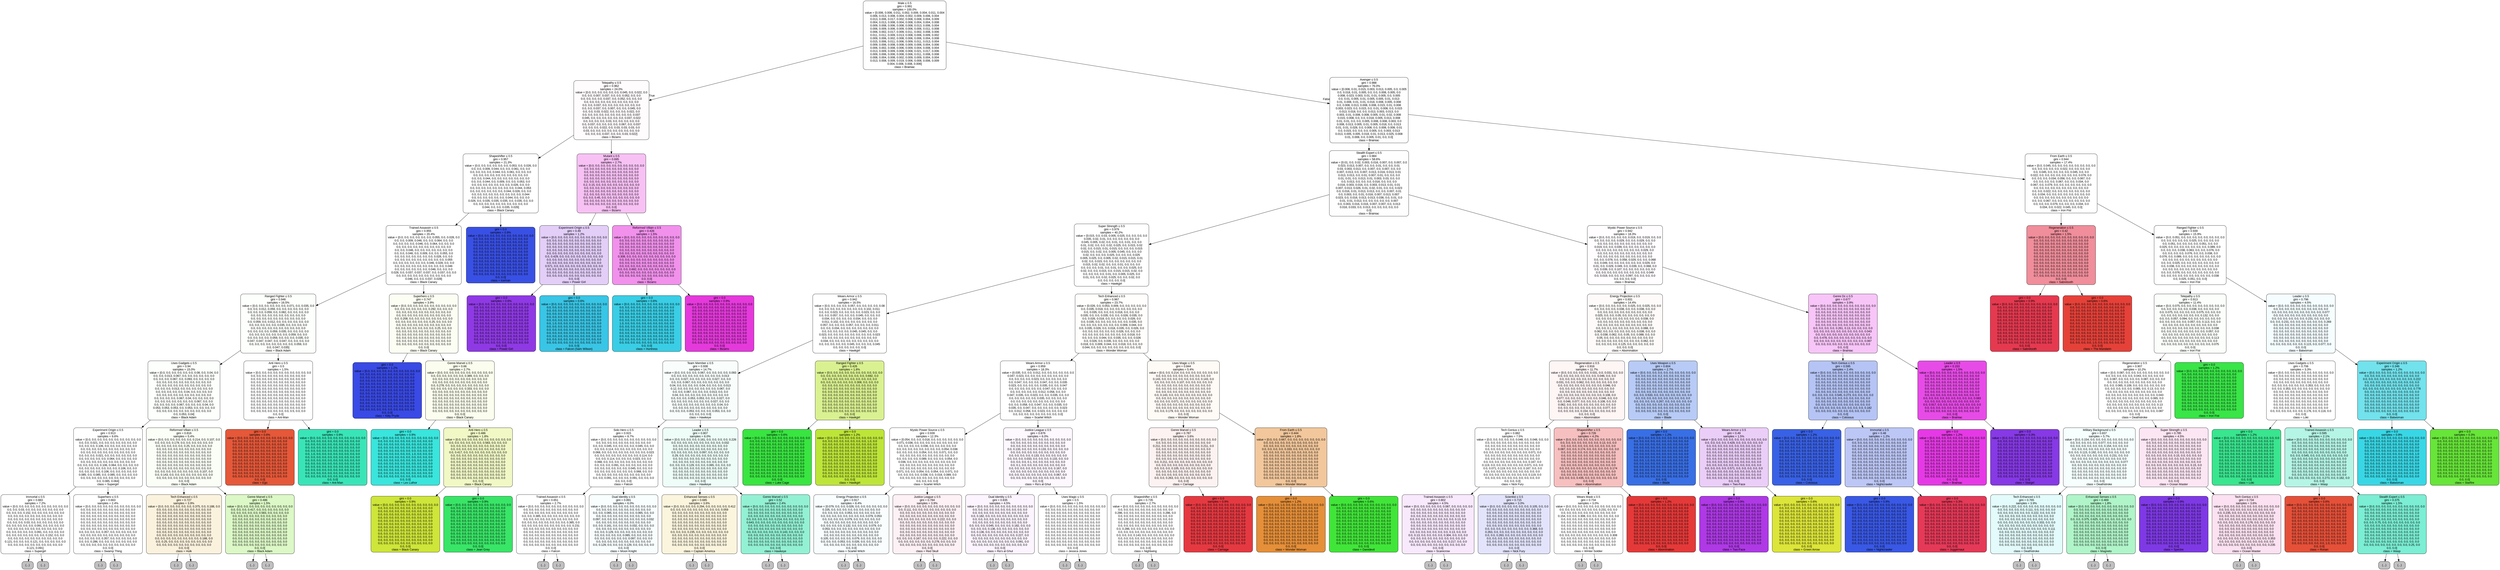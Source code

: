 digraph Tree {
node [shape=box, style="filled, rounded", color="black", fontname="Arial"] ;
edge [fontname="Arial"] ;
0 [label=<Male &le; 0.5<br/>gini = 0.991<br/>samples = 100.0%<br/>value = [0.006, 0.008, 0.011, 0.002, 0.009, 0.004, 0.011, 0.004<br/>0.006, 0.013, 0.008, 0.004, 0.002, 0.009, 0.006, 0.004<br/>0.013, 0.006, 0.017, 0.002, 0.008, 0.008, 0.004, 0.009<br/>0.004, 0.013, 0.008, 0.004, 0.008, 0.004, 0.004, 0.008<br/>0.009, 0.008, 0.006, 0.008, 0.008, 0.013, 0.006, 0.004<br/>0.006, 0.009, 0.006, 0.009, 0.006, 0.006, 0.011, 0.008<br/>0.006, 0.002, 0.017, 0.009, 0.011, 0.002, 0.008, 0.006<br/>0.011, 0.011, 0.009, 0.013, 0.008, 0.006, 0.009, 0.002<br/>0.009, 0.006, 0.002, 0.008, 0.006, 0.006, 0.004, 0.008<br/>0.015, 0.006, 0.011, 0.006, 0.009, 0.011, 0.013, 0.004<br/>0.009, 0.006, 0.008, 0.008, 0.009, 0.006, 0.004, 0.006<br/>0.006, 0.002, 0.008, 0.006, 0.009, 0.004, 0.008, 0.004<br/>0.013, 0.009, 0.009, 0.008, 0.008, 0.021, 0.017, 0.006<br/>0.009, 0.006, 0.006, 0.008, 0.006, 0.011, 0.008, 0.008<br/>0.008, 0.004, 0.008, 0.002, 0.009, 0.009, 0.004, 0.004<br/>0.013, 0.008, 0.009, 0.019, 0.006, 0.008, 0.006, 0.009<br/>0.004, 0.008, 0.008, 0.006]<br/>class = Brainiac>, fillcolor="#ffffff"] ;
1 [label=<Telepathy &le; 0.5<br/>gini = 0.962<br/>samples = 24.0%<br/>value = [0.0, 0.0, 0.0, 0.0, 0.0, 0.0, 0.045, 0.0, 0.022, 0.0<br/>0.0, 0.0, 0.007, 0.037, 0.0, 0.0, 0.052, 0.0, 0.0<br/>0.0, 0.0, 0.0, 0.0, 0.037, 0.0, 0.052, 0.0, 0.0, 0.0<br/>0.0, 0.0, 0.0, 0.0, 0.0, 0.0, 0.0, 0.0, 0.0, 0.0<br/>0.0, 0.0, 0.037, 0.0, 0.0, 0.0, 0.0, 0.0, 0.0, 0.0<br/>0.0, 0.0, 0.037, 0.0, 0.007, 0.0, 0.0, 0.045, 0.0<br/>0.0, 0.0, 0.03, 0.022, 0.0, 0.0, 0.0, 0.022, 0.0<br/>0.0, 0.0, 0.0, 0.0, 0.0, 0.0, 0.0, 0.0, 0.0, 0.037<br/>0.045, 0.0, 0.0, 0.0, 0.0, 0.0, 0.0, 0.037, 0.022<br/>0.0, 0.0, 0.0, 0.0, 0.03, 0.0, 0.0, 0.0, 0.0, 0.0<br/>0.0, 0.037, 0.0, 0.0, 0.0, 0.0, 0.067, 0.0, 0.037<br/>0.0, 0.0, 0.0, 0.022, 0.0, 0.03, 0.03, 0.03, 0.0<br/>0.03, 0.0, 0.0, 0.0, 0.0, 0.0, 0.0, 0.0, 0.0, 0.0<br/>0.0, 0.0, 0.0, 0.037, 0.0, 0.0, 0.03, 0.022]<br/>class = Bizarro>, fillcolor="#fffcfe"] ;
0 -> 1 [labeldistance=2.5, labelangle=45, headlabel="True"] ;
2 [label=<Shapeshifter &le; 0.5<br/>gini = 0.957<br/>samples = 21.3%<br/>value = [0.0, 0.0, 0.0, 0.0, 0.0, 0.0, 0.053, 0.0, 0.026, 0.0<br/>0.0, 0.0, 0.009, 0.044, 0.0, 0.0, 0.061, 0.0, 0.0<br/>0.0, 0.0, 0.0, 0.0, 0.044, 0.0, 0.061, 0.0, 0.0, 0.0<br/>0.0, 0.0, 0.0, 0.0, 0.0, 0.0, 0.0, 0.0, 0.0, 0.0<br/>0.0, 0.0, 0.044, 0.0, 0.0, 0.0, 0.0, 0.0, 0.0, 0.0<br/>0.0, 0.0, 0.044, 0.0, 0.009, 0.0, 0.0, 0.053, 0.0<br/>0.0, 0.0, 0.0, 0.0, 0.0, 0.0, 0.0, 0.026, 0.0, 0.0<br/>0.0, 0.0, 0.0, 0.0, 0.0, 0.0, 0.0, 0.0, 0.044, 0.053<br/>0.0, 0.0, 0.0, 0.0, 0.0, 0.0, 0.044, 0.026, 0.0, 0.0<br/>0.0, 0.0, 0.0, 0.0, 0.0, 0.0, 0.0, 0.0, 0.0, 0.044<br/>0.0, 0.0, 0.0, 0.0, 0.0, 0.0, 0.044, 0.0, 0.0, 0.0<br/>0.026, 0.0, 0.035, 0.035, 0.035, 0.0, 0.035, 0.0, 0.0<br/>0.0, 0.0, 0.0, 0.0, 0.0, 0.0, 0.0, 0.0, 0.0, 0.0<br/>0.044, 0.0, 0.0, 0.035, 0.026]<br/>class = Black Canary>, fillcolor="#ffffff"] ;
1 -> 2 ;
3 [label=<Trained Assassin &le; 0.5<br/>gini = 0.955<br/>samples = 20.4%<br/>value = [0.0, 0.0, 0.0, 0.0, 0.0, 0.0, 0.055, 0.0, 0.028, 0.0<br/>0.0, 0.0, 0.009, 0.046, 0.0, 0.0, 0.064, 0.0, 0.0<br/>0.0, 0.0, 0.0, 0.0, 0.046, 0.0, 0.064, 0.0, 0.0, 0.0<br/>0.0, 0.0, 0.0, 0.0, 0.0, 0.0, 0.0, 0.0, 0.0, 0.0<br/>0.0, 0.0, 0.046, 0.0, 0.0, 0.0, 0.0, 0.0, 0.0, 0.0<br/>0.0, 0.0, 0.046, 0.0, 0.009, 0.0, 0.0, 0.055, 0.0<br/>0.0, 0.0, 0.0, 0.0, 0.0, 0.0, 0.0, 0.028, 0.0, 0.0<br/>0.0, 0.0, 0.0, 0.0, 0.0, 0.0, 0.0, 0.0, 0.0, 0.055<br/>0.0, 0.0, 0.0, 0.0, 0.0, 0.0, 0.046, 0.028, 0.0, 0.0<br/>0.0, 0.0, 0.0, 0.0, 0.0, 0.0, 0.0, 0.0, 0.0, 0.046<br/>0.0, 0.0, 0.0, 0.0, 0.0, 0.0, 0.046, 0.0, 0.0, 0.0<br/>0.028, 0.0, 0.037, 0.037, 0.037, 0.0, 0.037, 0.0, 0.0<br/>0.0, 0.0, 0.0, 0.0, 0.0, 0.0, 0.0, 0.0, 0.0, 0.0<br/>0.046, 0.0, 0.0, 0.037, 0.028]<br/>class = Black Canary>, fillcolor="#ffffff"] ;
2 -> 3 ;
4 [label=<Ranged Fighter &le; 0.5<br/>gini = 0.946<br/>samples = 16.5%<br/>value = [0.0, 0.0, 0.0, 0.0, 0.0, 0.0, 0.071, 0.0, 0.035, 0.0<br/>0.0, 0.0, 0.012, 0.059, 0.0, 0.0, 0.0, 0.0, 0.0, 0.0<br/>0.0, 0.0, 0.0, 0.059, 0.0, 0.082, 0.0, 0.0, 0.0, 0.0<br/>0.0, 0.0, 0.0, 0.0, 0.0, 0.0, 0.0, 0.0, 0.0, 0.0<br/>0.0, 0.0, 0.0, 0.0, 0.0, 0.0, 0.0, 0.0, 0.0, 0.0<br/>0.0, 0.059, 0.0, 0.012, 0.0, 0.0, 0.0, 0.0, 0.0, 0.0<br/>0.0, 0.0, 0.0, 0.0, 0.0, 0.035, 0.0, 0.0, 0.0, 0.0<br/>0.0, 0.0, 0.0, 0.0, 0.0, 0.0, 0.0, 0.0, 0.0, 0.0<br/>0.0, 0.0, 0.0, 0.0, 0.059, 0.035, 0.0, 0.0, 0.0, 0.0<br/>0.0, 0.0, 0.0, 0.0, 0.0, 0.0, 0.0, 0.059, 0.0, 0.0<br/>0.0, 0.0, 0.0, 0.0, 0.059, 0.0, 0.0, 0.0, 0.035, 0.0<br/>0.047, 0.047, 0.047, 0.0, 0.047, 0.0, 0.0, 0.0, 0.0<br/>0.0, 0.0, 0.0, 0.0, 0.0, 0.0, 0.0, 0.0, 0.059, 0.0<br/>0.0, 0.047, 0.035]<br/>class = Black Adam>, fillcolor="#fdfffc"] ;
3 -> 4 ;
5 [label=<Uses Gadgets &le; 0.5<br/>gini = 0.94<br/>samples = 15.0%<br/>value = [0.0, 0.0, 0.0, 0.0, 0.0, 0.0, 0.08, 0.0, 0.04, 0.0<br/>0.0, 0.0, 0.013, 0.067, 0.0, 0.0, 0.0, 0.0, 0.0, 0.0<br/>0.0, 0.0, 0.0, 0.067, 0.0, 0.093, 0.0, 0.0, 0.0, 0.0<br/>0.0, 0.0, 0.0, 0.0, 0.0, 0.0, 0.0, 0.0, 0.0, 0.0<br/>0.0, 0.0, 0.0, 0.0, 0.0, 0.0, 0.0, 0.0, 0.0, 0.0<br/>0.0, 0.0, 0.0, 0.013, 0.0, 0.0, 0.0, 0.0, 0.0, 0.0<br/>0.0, 0.0, 0.0, 0.0, 0.0, 0.04, 0.0, 0.0, 0.0, 0.0<br/>0.0, 0.0, 0.0, 0.0, 0.0, 0.0, 0.0, 0.0, 0.0, 0.0<br/>0.0, 0.0, 0.0, 0.0, 0.067, 0.04, 0.0, 0.0, 0.0, 0.0<br/>0.0, 0.0, 0.0, 0.0, 0.0, 0.0, 0.0, 0.067, 0.0, 0.0<br/>0.0, 0.0, 0.0, 0.0, 0.067, 0.0, 0.0, 0.0, 0.04, 0.0<br/>0.053, 0.053, 0.053, 0.0, 0.053, 0.0, 0.0, 0.0, 0.0<br/>0.0, 0.0, 0.0, 0.0, 0.0, 0.0, 0.0, 0.0, 0.0, 0.0<br/>0.0, 0.053, 0.04]<br/>class = Black Adam>, fillcolor="#fdfffc"] ;
4 -> 5 ;
6 [label=<Experiment Origin &le; 0.5<br/>gini = 0.913<br/>samples = 9.6%<br/>value = [0.0, 0.0, 0.0, 0.0, 0.0, 0.0, 0.0, 0.0, 0.0, 0.0<br/>0.0, 0.0, 0.021, 0.0, 0.0, 0.0, 0.0, 0.0, 0.0, 0.0<br/>0.0, 0.0, 0.0, 0.106, 0.0, 0.0, 0.0, 0.0, 0.0, 0.0<br/>0.0, 0.0, 0.0, 0.0, 0.0, 0.0, 0.0, 0.0, 0.0, 0.0<br/>0.0, 0.0, 0.0, 0.0, 0.0, 0.0, 0.0, 0.0, 0.0, 0.0<br/>0.0, 0.0, 0.0, 0.021, 0.0, 0.0, 0.0, 0.0, 0.0, 0.0<br/>0.0, 0.0, 0.0, 0.0, 0.0, 0.064, 0.0, 0.0, 0.0, 0.0<br/>0.0, 0.0, 0.0, 0.0, 0.0, 0.0, 0.0, 0.0, 0.0, 0.0<br/>0.0, 0.0, 0.0, 0.0, 0.106, 0.064, 0.0, 0.0, 0.0, 0.0<br/>0.0, 0.0, 0.0, 0.0, 0.0, 0.0, 0.0, 0.106, 0.0, 0.0<br/>0.0, 0.0, 0.0, 0.0, 0.106, 0.0, 0.0, 0.0, 0.0, 0.0<br/>0.085, 0.0, 0.085, 0.0, 0.085, 0.0, 0.0, 0.0, 0.0<br/>0.0, 0.0, 0.0, 0.0, 0.0, 0.0, 0.0, 0.0, 0.0, 0.0<br/>0.0, 0.085, 0.064]<br/>class = Supergirl>, fillcolor="#ffffff"] ;
5 -> 6 ;
7 [label=<Immortal &le; 0.5<br/>gini = 0.883<br/>samples = 7.2%<br/>value = [0.0, 0.0, 0.0, 0.0, 0.0, 0.0, 0.0, 0.0, 0.0, 0.0<br/>0.0, 0.0, 0.03, 0.0, 0.0, 0.0, 0.0, 0.0, 0.0, 0.0<br/>0.0, 0.0, 0.0, 0.152, 0.0, 0.0, 0.0, 0.0, 0.0, 0.0<br/>0.0, 0.0, 0.0, 0.0, 0.0, 0.0, 0.0, 0.0, 0.0, 0.0<br/>0.0, 0.0, 0.0, 0.0, 0.0, 0.0, 0.0, 0.0, 0.0, 0.0<br/>0.0, 0.0, 0.0, 0.03, 0.0, 0.0, 0.0, 0.0, 0.0, 0.0<br/>0.0, 0.0, 0.0, 0.0, 0.0, 0.091, 0.0, 0.0, 0.0, 0.0<br/>0.0, 0.0, 0.0, 0.0, 0.0, 0.0, 0.0, 0.0, 0.0, 0.0<br/>0.0, 0.0, 0.0, 0.0, 0.0, 0.091, 0.0, 0.0, 0.0, 0.0<br/>0.0, 0.0, 0.0, 0.0, 0.0, 0.0, 0.0, 0.152, 0.0, 0.0<br/>0.0, 0.0, 0.0, 0.0, 0.0, 0.0, 0.0, 0.0, 0.0, 0.0<br/>0.121, 0.0, 0.0, 0.0, 0.121, 0.0, 0.0, 0.0, 0.0, 0.0<br/>0.0, 0.0, 0.0, 0.0, 0.0, 0.0, 0.0, 0.0, 0.0, 0.0<br/>0.121, 0.091]<br/>class = Supergirl>, fillcolor="#ffffff"] ;
6 -> 7 ;
8 [label="(...)", fillcolor="#C0C0C0"] ;
7 -> 8 ;
21 [label="(...)", fillcolor="#C0C0C0"] ;
7 -> 21 ;
26 [label=<Superhero &le; 0.5<br/>gini = 0.663<br/>samples = 2.4%<br/>value = [0.0, 0.0, 0.0, 0.0, 0.0, 0.0, 0.0, 0.0, 0.0, 0.0<br/>0.0, 0.0, 0.0, 0.0, 0.0, 0.0, 0.0, 0.0, 0.0, 0.0<br/>0.0, 0.0, 0.0, 0.0, 0.0, 0.0, 0.0, 0.0, 0.0, 0.0<br/>0.0, 0.0, 0.0, 0.0, 0.0, 0.0, 0.0, 0.0, 0.0, 0.0<br/>0.0, 0.0, 0.0, 0.0, 0.0, 0.0, 0.0, 0.0, 0.0, 0.0<br/>0.0, 0.0, 0.0, 0.0, 0.0, 0.0, 0.0, 0.0, 0.0, 0.0<br/>0.0, 0.0, 0.0, 0.0, 0.0, 0.0, 0.0, 0.0, 0.0, 0.0<br/>0.0, 0.0, 0.0, 0.0, 0.0, 0.0, 0.0, 0.0, 0.0, 0.0<br/>0.0, 0.0, 0.0, 0.0, 0.357, 0.0, 0.0, 0.0, 0.0, 0.0<br/>0.0, 0.0, 0.0, 0.0, 0.0, 0.0, 0.0, 0.0, 0.0, 0.0<br/>0.0, 0.0, 0.0, 0.0, 0.357, 0.0, 0.0, 0.0, 0.0, 0.0<br/>0.0, 0.0, 0.286, 0.0, 0.0, 0.0, 0.0, 0.0, 0.0, 0.0<br/>0.0, 0.0, 0.0, 0.0, 0.0, 0.0, 0.0, 0.0, 0.0, 0.0<br/>0.0, 0.0]<br/>class = Swamp Thing>, fillcolor="#ffffff"] ;
6 -> 26 ;
27 [label="(...)", fillcolor="#C0C0C0"] ;
26 -> 27 ;
28 [label="(...)", fillcolor="#C0C0C0"] ;
26 -> 28 ;
31 [label=<Reformed Villain &le; 0.5<br/>gini = 0.816<br/>samples = 5.4%<br/>value = [0.0, 0.0, 0.0, 0.0, 0.0, 0.0, 0.214, 0.0, 0.107, 0.0<br/>0.0, 0.0, 0.0, 0.179, 0.0, 0.0, 0.0, 0.0, 0.0, 0.0<br/>0.0, 0.0, 0.0, 0.0, 0.0, 0.25, 0.0, 0.0, 0.0, 0.0<br/>0.0, 0.0, 0.0, 0.0, 0.0, 0.0, 0.0, 0.0, 0.0, 0.0<br/>0.0, 0.0, 0.0, 0.0, 0.0, 0.0, 0.0, 0.0, 0.0, 0.0<br/>0.0, 0.0, 0.0, 0.0, 0.0, 0.0, 0.0, 0.0, 0.0, 0.0<br/>0.0, 0.0, 0.0, 0.0, 0.0, 0.0, 0.0, 0.0, 0.0, 0.0<br/>0.0, 0.0, 0.0, 0.0, 0.0, 0.0, 0.0, 0.0, 0.0, 0.0<br/>0.0, 0.0, 0.0, 0.0, 0.0, 0.0, 0.0, 0.0, 0.0, 0.0<br/>0.0, 0.0, 0.0, 0.0, 0.0, 0.0, 0.0, 0.0, 0.0, 0.0<br/>0.0, 0.0, 0.0, 0.0, 0.0, 0.0, 0.0, 0.0, 0.107, 0.0<br/>0.0, 0.143, 0.0, 0.0, 0.0, 0.0, 0.0, 0.0, 0.0, 0.0<br/>0.0, 0.0, 0.0, 0.0, 0.0, 0.0, 0.0, 0.0, 0.0, 0.0<br/>0.0, 0.0]<br/>class = Black Adam>, fillcolor="#fafef6"] ;
5 -> 31 ;
32 [label=<Tech Enhanced &le; 0.5<br/>gini = 0.727<br/>samples = 3.9%<br/>value = [0.0, 0.0, 0.0, 0.0, 0.0, 0.0, 0.375, 0.0, 0.188, 0.0<br/>0.0, 0.0, 0.0, 0.0, 0.0, 0.0, 0.0, 0.0, 0.0, 0.0<br/>0.0, 0.0, 0.0, 0.0, 0.0, 0.0, 0.0, 0.0, 0.0, 0.0<br/>0.0, 0.0, 0.0, 0.0, 0.0, 0.0, 0.0, 0.0, 0.0, 0.0<br/>0.0, 0.0, 0.0, 0.0, 0.0, 0.0, 0.0, 0.0, 0.0, 0.0<br/>0.0, 0.0, 0.0, 0.0, 0.0, 0.0, 0.0, 0.0, 0.0, 0.0<br/>0.0, 0.0, 0.0, 0.0, 0.0, 0.0, 0.0, 0.0, 0.0, 0.0<br/>0.0, 0.0, 0.0, 0.0, 0.0, 0.0, 0.0, 0.0, 0.0, 0.0<br/>0.0, 0.0, 0.0, 0.0, 0.0, 0.0, 0.0, 0.0, 0.0, 0.0<br/>0.0, 0.0, 0.0, 0.0, 0.0, 0.0, 0.0, 0.0, 0.0, 0.0<br/>0.0, 0.0, 0.0, 0.0, 0.0, 0.0, 0.0, 0.0, 0.188, 0.0<br/>0.0, 0.25, 0.0, 0.0, 0.0, 0.0, 0.0, 0.0, 0.0, 0.0<br/>0.0, 0.0, 0.0, 0.0, 0.0, 0.0, 0.0, 0.0, 0.0, 0.0<br/>0.0, 0.0]<br/>class = Hulk>, fillcolor="#fbf2de"] ;
31 -> 32 ;
33 [label="(...)", fillcolor="#C0C0C0"] ;
32 -> 33 ;
38 [label="(...)", fillcolor="#C0C0C0"] ;
32 -> 38 ;
39 [label=<Genre Marvel &le; 0.5<br/>gini = 0.486<br/>samples = 1.5%<br/>value = [0.0, 0.0, 0.0, 0.0, 0.0, 0.0, 0.0, 0.0, 0.0, 0.0<br/>0.0, 0.0, 0.0, 0.417, 0.0, 0.0, 0.0, 0.0, 0.0, 0.0<br/>0.0, 0.0, 0.0, 0.0, 0.0, 0.583, 0.0, 0.0, 0.0, 0.0<br/>0.0, 0.0, 0.0, 0.0, 0.0, 0.0, 0.0, 0.0, 0.0, 0.0<br/>0.0, 0.0, 0.0, 0.0, 0.0, 0.0, 0.0, 0.0, 0.0, 0.0<br/>0.0, 0.0, 0.0, 0.0, 0.0, 0.0, 0.0, 0.0, 0.0, 0.0<br/>0.0, 0.0, 0.0, 0.0, 0.0, 0.0, 0.0, 0.0, 0.0, 0.0<br/>0.0, 0.0, 0.0, 0.0, 0.0, 0.0, 0.0, 0.0, 0.0, 0.0<br/>0.0, 0.0, 0.0, 0.0, 0.0, 0.0, 0.0, 0.0, 0.0, 0.0<br/>0.0, 0.0, 0.0, 0.0, 0.0, 0.0, 0.0, 0.0, 0.0, 0.0<br/>0.0, 0.0, 0.0, 0.0, 0.0, 0.0, 0.0, 0.0, 0.0, 0.0<br/>0.0, 0.0, 0.0, 0.0, 0.0, 0.0, 0.0, 0.0, 0.0, 0.0<br/>0.0, 0.0, 0.0, 0.0, 0.0, 0.0, 0.0, 0.0, 0.0, 0.0<br/>0.0, 0.0]<br/>class = Black Adam>, fillcolor="#dcf8c6"] ;
31 -> 39 ;
40 [label="(...)", fillcolor="#C0C0C0"] ;
39 -> 40 ;
41 [label="(...)", fillcolor="#C0C0C0"] ;
39 -> 41 ;
42 [label=<Anti Hero &le; 0.5<br/>gini = 0.5<br/>samples = 1.5%<br/>value = [0.0, 0.0, 0.0, 0.0, 0.0, 0.0, 0.0, 0.0, 0.0, 0.0<br/>0.0, 0.0, 0.0, 0.0, 0.0, 0.0, 0.0, 0.0, 0.0, 0.0<br/>0.0, 0.0, 0.0, 0.0, 0.0, 0.0, 0.0, 0.0, 0.0, 0.0<br/>0.0, 0.0, 0.0, 0.0, 0.0, 0.0, 0.0, 0.0, 0.0, 0.0<br/>0.0, 0.0, 0.0, 0.0, 0.0, 0.0, 0.0, 0.0, 0.0, 0.0<br/>0.0, 0.5, 0.0, 0.0, 0.0, 0.0, 0.0, 0.0, 0.0, 0.0<br/>0.0, 0.0, 0.0, 0.0, 0.0, 0.0, 0.0, 0.0, 0.0, 0.0<br/>0.0, 0.0, 0.0, 0.0, 0.0, 0.0, 0.0, 0.0, 0.0, 0.0<br/>0.0, 0.0, 0.0, 0.0, 0.0, 0.0, 0.0, 0.0, 0.0, 0.0<br/>0.0, 0.0, 0.0, 0.0, 0.0, 0.0, 0.0, 0.0, 0.0, 0.0<br/>0.0, 0.0, 0.0, 0.0, 0.0, 0.0, 0.0, 0.0, 0.0, 0.0<br/>0.0, 0.0, 0.0, 0.0, 0.0, 0.0, 0.0, 0.0, 0.0, 0.0<br/>0.0, 0.0, 0.0, 0.0, 0.0, 0.0, 0.0, 0.5, 0.0, 0.0<br/>0.0, 0.0]<br/>class = Ant-Man>, fillcolor="#ffffff"] ;
4 -> 42 ;
43 [label=<gini = 0.0<br/>samples = 0.6%<br/>value = [0.0, 0.0, 0.0, 0.0, 0.0, 0.0, 0.0, 0.0, 0.0, 0.0<br/>0.0, 0.0, 0.0, 0.0, 0.0, 0.0, 0.0, 0.0, 0.0, 0.0<br/>0.0, 0.0, 0.0, 0.0, 0.0, 0.0, 0.0, 0.0, 0.0, 0.0<br/>0.0, 0.0, 0.0, 0.0, 0.0, 0.0, 0.0, 0.0, 0.0, 0.0<br/>0.0, 0.0, 0.0, 0.0, 0.0, 0.0, 0.0, 0.0, 0.0, 0.0<br/>0.0, 0.0, 0.0, 0.0, 0.0, 0.0, 0.0, 0.0, 0.0, 0.0<br/>0.0, 0.0, 0.0, 0.0, 0.0, 0.0, 0.0, 0.0, 0.0, 0.0<br/>0.0, 0.0, 0.0, 0.0, 0.0, 0.0, 0.0, 0.0, 0.0, 0.0<br/>0.0, 0.0, 0.0, 0.0, 0.0, 0.0, 0.0, 0.0, 0.0, 0.0<br/>0.0, 0.0, 0.0, 0.0, 0.0, 0.0, 0.0, 0.0, 0.0, 0.0<br/>0.0, 0.0, 0.0, 0.0, 0.0, 0.0, 0.0, 0.0, 0.0, 0.0<br/>0.0, 0.0, 0.0, 0.0, 0.0, 0.0, 0.0, 0.0, 0.0, 0.0<br/>0.0, 0.0, 0.0, 0.0, 0.0, 0.0, 0.0, 1.0, 0.0, 0.0<br/>0.0, 0.0]<br/>class = Ego>, fillcolor="#e55839"] ;
42 -> 43 ;
44 [label=<gini = 0.0<br/>samples = 0.9%<br/>value = [0.0, 0.0, 0.0, 0.0, 0.0, 0.0, 0.0, 0.0, 0.0, 0.0<br/>0.0, 0.0, 0.0, 0.0, 0.0, 0.0, 0.0, 0.0, 0.0, 0.0<br/>0.0, 0.0, 0.0, 0.0, 0.0, 0.0, 0.0, 0.0, 0.0, 0.0<br/>0.0, 0.0, 0.0, 0.0, 0.0, 0.0, 0.0, 0.0, 0.0, 0.0<br/>0.0, 0.0, 0.0, 0.0, 0.0, 0.0, 0.0, 0.0, 0.0, 0.0<br/>0.0, 1.0, 0.0, 0.0, 0.0, 0.0, 0.0, 0.0, 0.0, 0.0<br/>0.0, 0.0, 0.0, 0.0, 0.0, 0.0, 0.0, 0.0, 0.0, 0.0<br/>0.0, 0.0, 0.0, 0.0, 0.0, 0.0, 0.0, 0.0, 0.0, 0.0<br/>0.0, 0.0, 0.0, 0.0, 0.0, 0.0, 0.0, 0.0, 0.0, 0.0<br/>0.0, 0.0, 0.0, 0.0, 0.0, 0.0, 0.0, 0.0, 0.0, 0.0<br/>0.0, 0.0, 0.0, 0.0, 0.0, 0.0, 0.0, 0.0, 0.0, 0.0<br/>0.0, 0.0, 0.0, 0.0, 0.0, 0.0, 0.0, 0.0, 0.0, 0.0<br/>0.0, 0.0, 0.0, 0.0, 0.0, 0.0, 0.0, 0.0, 0.0, 0.0<br/>0.0, 0.0]<br/>class = Ant-Man>, fillcolor="#39e5b7"] ;
42 -> 44 ;
45 [label=<Superhero &le; 0.5<br/>gini = 0.747<br/>samples = 3.9%<br/>value = [0.0, 0.0, 0.0, 0.0, 0.0, 0.0, 0.0, 0.0, 0.0, 0.0<br/>0.0, 0.0, 0.0, 0.0, 0.0, 0.0, 0.292, 0.0, 0.0, 0.0<br/>0.0, 0.0, 0.0, 0.0, 0.0, 0.0, 0.0, 0.0, 0.0, 0.0<br/>0.0, 0.0, 0.0, 0.0, 0.0, 0.0, 0.0, 0.0, 0.0, 0.0<br/>0.0, 0.208, 0.0, 0.0, 0.0, 0.0, 0.0, 0.0, 0.0, 0.0<br/>0.0, 0.0, 0.0, 0.0, 0.0, 0.0, 0.25, 0.0, 0.0, 0.0<br/>0.0, 0.0, 0.0, 0.0, 0.0, 0.0, 0.0, 0.0, 0.0, 0.0<br/>0.0, 0.0, 0.0, 0.0, 0.0, 0.0, 0.0, 0.25, 0.0, 0.0<br/>0.0, 0.0, 0.0, 0.0, 0.0, 0.0, 0.0, 0.0, 0.0, 0.0<br/>0.0, 0.0, 0.0, 0.0, 0.0, 0.0, 0.0, 0.0, 0.0, 0.0<br/>0.0, 0.0, 0.0, 0.0, 0.0, 0.0, 0.0, 0.0, 0.0, 0.0<br/>0.0, 0.0, 0.0, 0.0, 0.0, 0.0, 0.0, 0.0, 0.0, 0.0<br/>0.0, 0.0, 0.0, 0.0, 0.0, 0.0, 0.0, 0.0, 0.0, 0.0<br/>0.0, 0.0]<br/>class = Black Canary>, fillcolor="#fcfef4"] ;
3 -> 45 ;
46 [label=<gini = 0.0<br/>samples = 1.2%<br/>value = [0.0, 0.0, 0.0, 0.0, 0.0, 0.0, 0.0, 0.0, 0.0, 0.0<br/>0.0, 0.0, 0.0, 0.0, 0.0, 0.0, 0.0, 0.0, 0.0, 0.0<br/>0.0, 0.0, 0.0, 0.0, 0.0, 0.0, 0.0, 0.0, 0.0, 0.0<br/>0.0, 0.0, 0.0, 0.0, 0.0, 0.0, 0.0, 0.0, 0.0, 0.0<br/>0.0, 0.0, 0.0, 0.0, 0.0, 0.0, 0.0, 0.0, 0.0, 0.0<br/>0.0, 0.0, 0.0, 0.0, 0.0, 0.0, 0.0, 0.0, 0.0, 0.0<br/>0.0, 0.0, 0.0, 0.0, 0.0, 0.0, 0.0, 0.0, 0.0, 0.0<br/>0.0, 0.0, 0.0, 0.0, 0.0, 0.0, 0.0, 1.0, 0.0, 0.0<br/>0.0, 0.0, 0.0, 0.0, 0.0, 0.0, 0.0, 0.0, 0.0, 0.0<br/>0.0, 0.0, 0.0, 0.0, 0.0, 0.0, 0.0, 0.0, 0.0, 0.0<br/>0.0, 0.0, 0.0, 0.0, 0.0, 0.0, 0.0, 0.0, 0.0, 0.0<br/>0.0, 0.0, 0.0, 0.0, 0.0, 0.0, 0.0, 0.0, 0.0, 0.0<br/>0.0, 0.0, 0.0, 0.0, 0.0, 0.0, 0.0, 0.0, 0.0, 0.0<br/>0.0, 0.0]<br/>class = Kitty Pryde>, fillcolor="#394ae5"] ;
45 -> 46 ;
47 [label=<Genre Marvel &le; 0.5<br/>gini = 0.66<br/>samples = 2.7%<br/>value = [0.0, 0.0, 0.0, 0.0, 0.0, 0.0, 0.0, 0.0, 0.0, 0.0<br/>0.0, 0.0, 0.0, 0.0, 0.0, 0.0, 0.389, 0.0, 0.0, 0.0<br/>0.0, 0.0, 0.0, 0.0, 0.0, 0.0, 0.0, 0.0, 0.0, 0.0<br/>0.0, 0.0, 0.0, 0.0, 0.0, 0.0, 0.0, 0.0, 0.0, 0.0<br/>0.0, 0.278, 0.0, 0.0, 0.0, 0.0, 0.0, 0.0, 0.0, 0.0<br/>0.0, 0.0, 0.0, 0.0, 0.0, 0.0, 0.333, 0.0, 0.0, 0.0<br/>0.0, 0.0, 0.0, 0.0, 0.0, 0.0, 0.0, 0.0, 0.0, 0.0<br/>0.0, 0.0, 0.0, 0.0, 0.0, 0.0, 0.0, 0.0, 0.0, 0.0<br/>0.0, 0.0, 0.0, 0.0, 0.0, 0.0, 0.0, 0.0, 0.0, 0.0<br/>0.0, 0.0, 0.0, 0.0, 0.0, 0.0, 0.0, 0.0, 0.0, 0.0<br/>0.0, 0.0, 0.0, 0.0, 0.0, 0.0, 0.0, 0.0, 0.0, 0.0<br/>0.0, 0.0, 0.0, 0.0, 0.0, 0.0, 0.0, 0.0, 0.0, 0.0<br/>0.0, 0.0, 0.0, 0.0, 0.0, 0.0, 0.0, 0.0, 0.0, 0.0<br/>0.0, 0.0]<br/>class = Black Canary>, fillcolor="#fbfdee"] ;
45 -> 47 ;
48 [label=<gini = 0.0<br/>samples = 0.9%<br/>value = [0.0, 0.0, 0.0, 0.0, 0.0, 0.0, 0.0, 0.0, 0.0, 0.0<br/>0.0, 0.0, 0.0, 0.0, 0.0, 0.0, 0.0, 0.0, 0.0, 0.0<br/>0.0, 0.0, 0.0, 0.0, 0.0, 0.0, 0.0, 0.0, 0.0, 0.0<br/>0.0, 0.0, 0.0, 0.0, 0.0, 0.0, 0.0, 0.0, 0.0, 0.0<br/>0.0, 0.0, 0.0, 0.0, 0.0, 0.0, 0.0, 0.0, 0.0, 0.0<br/>0.0, 0.0, 0.0, 0.0, 0.0, 0.0, 1.0, 0.0, 0.0, 0.0<br/>0.0, 0.0, 0.0, 0.0, 0.0, 0.0, 0.0, 0.0, 0.0, 0.0<br/>0.0, 0.0, 0.0, 0.0, 0.0, 0.0, 0.0, 0.0, 0.0, 0.0<br/>0.0, 0.0, 0.0, 0.0, 0.0, 0.0, 0.0, 0.0, 0.0, 0.0<br/>0.0, 0.0, 0.0, 0.0, 0.0, 0.0, 0.0, 0.0, 0.0, 0.0<br/>0.0, 0.0, 0.0, 0.0, 0.0, 0.0, 0.0, 0.0, 0.0, 0.0<br/>0.0, 0.0, 0.0, 0.0, 0.0, 0.0, 0.0, 0.0, 0.0, 0.0<br/>0.0, 0.0, 0.0, 0.0, 0.0, 0.0, 0.0, 0.0, 0.0, 0.0<br/>0.0, 0.0]<br/>class = Lex Luthor>, fillcolor="#39e5dc"] ;
47 -> 48 ;
49 [label=<Anti Hero &le; 0.5<br/>gini = 0.486<br/>samples = 1.8%<br/>value = [0.0, 0.0, 0.0, 0.0, 0.0, 0.0, 0.0, 0.0, 0.0, 0.0<br/>0.0, 0.0, 0.0, 0.0, 0.0, 0.0, 0.583, 0.0, 0.0, 0.0<br/>0.0, 0.0, 0.0, 0.0, 0.0, 0.0, 0.0, 0.0, 0.0, 0.0<br/>0.0, 0.0, 0.0, 0.0, 0.0, 0.0, 0.0, 0.0, 0.0, 0.0<br/>0.0, 0.417, 0.0, 0.0, 0.0, 0.0, 0.0, 0.0, 0.0, 0.0<br/>0.0, 0.0, 0.0, 0.0, 0.0, 0.0, 0.0, 0.0, 0.0, 0.0<br/>0.0, 0.0, 0.0, 0.0, 0.0, 0.0, 0.0, 0.0, 0.0, 0.0<br/>0.0, 0.0, 0.0, 0.0, 0.0, 0.0, 0.0, 0.0, 0.0, 0.0<br/>0.0, 0.0, 0.0, 0.0, 0.0, 0.0, 0.0, 0.0, 0.0, 0.0<br/>0.0, 0.0, 0.0, 0.0, 0.0, 0.0, 0.0, 0.0, 0.0, 0.0<br/>0.0, 0.0, 0.0, 0.0, 0.0, 0.0, 0.0, 0.0, 0.0, 0.0<br/>0.0, 0.0, 0.0, 0.0, 0.0, 0.0, 0.0, 0.0, 0.0, 0.0<br/>0.0, 0.0, 0.0, 0.0, 0.0, 0.0, 0.0, 0.0, 0.0, 0.0<br/>0.0, 0.0]<br/>class = Black Canary>, fillcolor="#f1f8c6"] ;
47 -> 49 ;
50 [label=<gini = 0.0<br/>samples = 0.9%<br/>value = [0.0, 0.0, 0.0, 0.0, 0.0, 0.0, 0.0, 0.0, 0.0, 0.0<br/>0.0, 0.0, 0.0, 0.0, 0.0, 0.0, 1.0, 0.0, 0.0, 0.0<br/>0.0, 0.0, 0.0, 0.0, 0.0, 0.0, 0.0, 0.0, 0.0, 0.0<br/>0.0, 0.0, 0.0, 0.0, 0.0, 0.0, 0.0, 0.0, 0.0, 0.0<br/>0.0, 0.0, 0.0, 0.0, 0.0, 0.0, 0.0, 0.0, 0.0, 0.0<br/>0.0, 0.0, 0.0, 0.0, 0.0, 0.0, 0.0, 0.0, 0.0, 0.0<br/>0.0, 0.0, 0.0, 0.0, 0.0, 0.0, 0.0, 0.0, 0.0, 0.0<br/>0.0, 0.0, 0.0, 0.0, 0.0, 0.0, 0.0, 0.0, 0.0, 0.0<br/>0.0, 0.0, 0.0, 0.0, 0.0, 0.0, 0.0, 0.0, 0.0, 0.0<br/>0.0, 0.0, 0.0, 0.0, 0.0, 0.0, 0.0, 0.0, 0.0, 0.0<br/>0.0, 0.0, 0.0, 0.0, 0.0, 0.0, 0.0, 0.0, 0.0, 0.0<br/>0.0, 0.0, 0.0, 0.0, 0.0, 0.0, 0.0, 0.0, 0.0, 0.0<br/>0.0, 0.0, 0.0, 0.0, 0.0, 0.0, 0.0, 0.0, 0.0, 0.0<br/>0.0, 0.0]<br/>class = Black Canary>, fillcolor="#cee539"] ;
49 -> 50 ;
51 [label=<gini = 0.0<br/>samples = 0.9%<br/>value = [0.0, 0.0, 0.0, 0.0, 0.0, 0.0, 0.0, 0.0, 0.0, 0.0<br/>0.0, 0.0, 0.0, 0.0, 0.0, 0.0, 0.0, 0.0, 0.0, 0.0<br/>0.0, 0.0, 0.0, 0.0, 0.0, 0.0, 0.0, 0.0, 0.0, 0.0<br/>0.0, 0.0, 0.0, 0.0, 0.0, 0.0, 0.0, 0.0, 0.0, 0.0<br/>0.0, 1.0, 0.0, 0.0, 0.0, 0.0, 0.0, 0.0, 0.0, 0.0<br/>0.0, 0.0, 0.0, 0.0, 0.0, 0.0, 0.0, 0.0, 0.0, 0.0<br/>0.0, 0.0, 0.0, 0.0, 0.0, 0.0, 0.0, 0.0, 0.0, 0.0<br/>0.0, 0.0, 0.0, 0.0, 0.0, 0.0, 0.0, 0.0, 0.0, 0.0<br/>0.0, 0.0, 0.0, 0.0, 0.0, 0.0, 0.0, 0.0, 0.0, 0.0<br/>0.0, 0.0, 0.0, 0.0, 0.0, 0.0, 0.0, 0.0, 0.0, 0.0<br/>0.0, 0.0, 0.0, 0.0, 0.0, 0.0, 0.0, 0.0, 0.0, 0.0<br/>0.0, 0.0, 0.0, 0.0, 0.0, 0.0, 0.0, 0.0, 0.0, 0.0<br/>0.0, 0.0, 0.0, 0.0, 0.0, 0.0, 0.0, 0.0, 0.0, 0.0<br/>0.0, 0.0]<br/>class = Jean Grey>, fillcolor="#39e567"] ;
49 -> 51 ;
52 [label=<gini = 0.0<br/>samples = 0.9%<br/>value = [0.0, 0.0, 0.0, 0.0, 0.0, 0.0, 0.0, 0.0, 0.0, 0.0<br/>0.0, 0.0, 0.0, 0.0, 0.0, 0.0, 0.0, 0.0, 0.0, 0.0<br/>0.0, 0.0, 0.0, 0.0, 0.0, 0.0, 0.0, 0.0, 0.0, 0.0<br/>0.0, 0.0, 0.0, 0.0, 0.0, 0.0, 0.0, 0.0, 0.0, 0.0<br/>0.0, 0.0, 0.0, 0.0, 0.0, 0.0, 0.0, 0.0, 0.0, 0.0<br/>0.0, 0.0, 0.0, 0.0, 0.0, 0.0, 0.0, 0.0, 0.0, 0.0<br/>0.0, 0.0, 0.0, 0.0, 0.0, 0.0, 0.0, 0.0, 0.0, 0.0<br/>0.0, 0.0, 0.0, 0.0, 0.0, 0.0, 1.0, 0.0, 0.0, 0.0<br/>0.0, 0.0, 0.0, 0.0, 0.0, 0.0, 0.0, 0.0, 0.0, 0.0<br/>0.0, 0.0, 0.0, 0.0, 0.0, 0.0, 0.0, 0.0, 0.0, 0.0<br/>0.0, 0.0, 0.0, 0.0, 0.0, 0.0, 0.0, 0.0, 0.0, 0.0<br/>0.0, 0.0, 0.0, 0.0, 0.0, 0.0, 0.0, 0.0, 0.0, 0.0<br/>0.0, 0.0, 0.0, 0.0, 0.0, 0.0, 0.0, 0.0, 0.0, 0.0<br/>0.0, 0.0]<br/>class = Iceman>, fillcolor="#3950e5"] ;
2 -> 52 ;
53 [label=<Mutant &le; 0.5<br/>gini = 0.695<br/>samples = 2.7%<br/>value = [0.0, 0.0, 0.0, 0.0, 0.0, 0.0, 0.0, 0.0, 0.0, 0.0<br/>0.0, 0.0, 0.0, 0.0, 0.0, 0.0, 0.0, 0.0, 0.0, 0.0<br/>0.0, 0.0, 0.0, 0.0, 0.0, 0.0, 0.0, 0.0, 0.0, 0.0<br/>0.0, 0.0, 0.0, 0.0, 0.0, 0.0, 0.0, 0.0, 0.0, 0.0<br/>0.0, 0.0, 0.0, 0.0, 0.0, 0.0, 0.0, 0.0, 0.0, 0.0<br/>0.0, 0.0, 0.0, 0.0, 0.0, 0.0, 0.0, 0.0, 0.0, 0.0<br/>0.2, 0.15, 0.0, 0.0, 0.0, 0.0, 0.0, 0.0, 0.0, 0.0<br/>0.0, 0.0, 0.0, 0.0, 0.0, 0.0, 0.0, 0.0, 0.0, 0.0<br/>0.0, 0.0, 0.0, 0.0, 0.0, 0.0, 0.0, 0.0, 0.0, 0.0<br/>0.2, 0.0, 0.0, 0.0, 0.0, 0.0, 0.0, 0.0, 0.0, 0.0<br/>0.0, 0.0, 0.45, 0.0, 0.0, 0.0, 0.0, 0.0, 0.0, 0.0<br/>0.0, 0.0, 0.0, 0.0, 0.0, 0.0, 0.0, 0.0, 0.0, 0.0<br/>0.0, 0.0, 0.0, 0.0, 0.0, 0.0, 0.0, 0.0, 0.0, 0.0<br/>0.0, 0.0]<br/>class = Bizarro>, fillcolor="#f7c1f4"] ;
1 -> 53 ;
54 [label=<Experiment Origin &le; 0.5<br/>gini = 0.49<br/>samples = 1.2%<br/>value = [0.0, 0.0, 0.0, 0.0, 0.0, 0.0, 0.0, 0.0, 0.0, 0.0<br/>0.0, 0.0, 0.0, 0.0, 0.0, 0.0, 0.0, 0.0, 0.0, 0.0<br/>0.0, 0.0, 0.0, 0.0, 0.0, 0.0, 0.0, 0.0, 0.0, 0.0<br/>0.0, 0.0, 0.0, 0.0, 0.0, 0.0, 0.0, 0.0, 0.0, 0.0<br/>0.0, 0.0, 0.0, 0.0, 0.0, 0.0, 0.0, 0.0, 0.0, 0.0<br/>0.0, 0.0, 0.0, 0.0, 0.0, 0.0, 0.0, 0.0, 0.0, 0.0<br/>0.0, 0.429, 0.0, 0.0, 0.0, 0.0, 0.0, 0.0, 0.0, 0.0<br/>0.0, 0.0, 0.0, 0.0, 0.0, 0.0, 0.0, 0.0, 0.0, 0.0<br/>0.0, 0.0, 0.0, 0.0, 0.0, 0.0, 0.0, 0.0, 0.0, 0.0<br/>0.571, 0.0, 0.0, 0.0, 0.0, 0.0, 0.0, 0.0, 0.0, 0.0<br/>0.0, 0.0, 0.0, 0.0, 0.0, 0.0, 0.0, 0.0, 0.0, 0.0<br/>0.0, 0.0, 0.0, 0.0, 0.0, 0.0, 0.0, 0.0, 0.0, 0.0<br/>0.0, 0.0, 0.0, 0.0, 0.0, 0.0, 0.0, 0.0, 0.0, 0.0<br/>0.0, 0.0]<br/>class = Power Girl>, fillcolor="#e3cef8"] ;
53 -> 54 ;
55 [label=<gini = 0.0<br/>samples = 0.6%<br/>value = [0.0, 0.0, 0.0, 0.0, 0.0, 0.0, 0.0, 0.0, 0.0, 0.0<br/>0.0, 0.0, 0.0, 0.0, 0.0, 0.0, 0.0, 0.0, 0.0, 0.0<br/>0.0, 0.0, 0.0, 0.0, 0.0, 0.0, 0.0, 0.0, 0.0, 0.0<br/>0.0, 0.0, 0.0, 0.0, 0.0, 0.0, 0.0, 0.0, 0.0, 0.0<br/>0.0, 0.0, 0.0, 0.0, 0.0, 0.0, 0.0, 0.0, 0.0, 0.0<br/>0.0, 0.0, 0.0, 0.0, 0.0, 0.0, 0.0, 0.0, 0.0, 0.0<br/>0.0, 0.0, 0.0, 0.0, 0.0, 0.0, 0.0, 0.0, 0.0, 0.0<br/>0.0, 0.0, 0.0, 0.0, 0.0, 0.0, 0.0, 0.0, 0.0, 0.0<br/>0.0, 0.0, 0.0, 0.0, 0.0, 0.0, 0.0, 0.0, 0.0, 0.0<br/>1.0, 0.0, 0.0, 0.0, 0.0, 0.0, 0.0, 0.0, 0.0, 0.0<br/>0.0, 0.0, 0.0, 0.0, 0.0, 0.0, 0.0, 0.0, 0.0, 0.0<br/>0.0, 0.0, 0.0, 0.0, 0.0, 0.0, 0.0, 0.0, 0.0, 0.0<br/>0.0, 0.0, 0.0, 0.0, 0.0, 0.0, 0.0, 0.0, 0.0, 0.0<br/>0.0, 0.0]<br/>class = Power Girl>, fillcolor="#8f39e5"] ;
54 -> 55 ;
56 [label=<gini = 0.0<br/>samples = 0.6%<br/>value = [0.0, 0.0, 0.0, 0.0, 0.0, 0.0, 0.0, 0.0, 0.0, 0.0<br/>0.0, 0.0, 0.0, 0.0, 0.0, 0.0, 0.0, 0.0, 0.0, 0.0<br/>0.0, 0.0, 0.0, 0.0, 0.0, 0.0, 0.0, 0.0, 0.0, 0.0<br/>0.0, 0.0, 0.0, 0.0, 0.0, 0.0, 0.0, 0.0, 0.0, 0.0<br/>0.0, 0.0, 0.0, 0.0, 0.0, 0.0, 0.0, 0.0, 0.0, 0.0<br/>0.0, 0.0, 0.0, 0.0, 0.0, 0.0, 0.0, 0.0, 0.0, 0.0<br/>0.0, 1.0, 0.0, 0.0, 0.0, 0.0, 0.0, 0.0, 0.0, 0.0<br/>0.0, 0.0, 0.0, 0.0, 0.0, 0.0, 0.0, 0.0, 0.0, 0.0<br/>0.0, 0.0, 0.0, 0.0, 0.0, 0.0, 0.0, 0.0, 0.0, 0.0<br/>0.0, 0.0, 0.0, 0.0, 0.0, 0.0, 0.0, 0.0, 0.0, 0.0<br/>0.0, 0.0, 0.0, 0.0, 0.0, 0.0, 0.0, 0.0, 0.0, 0.0<br/>0.0, 0.0, 0.0, 0.0, 0.0, 0.0, 0.0, 0.0, 0.0, 0.0<br/>0.0, 0.0, 0.0, 0.0, 0.0, 0.0, 0.0, 0.0, 0.0, 0.0<br/>0.0, 0.0]<br/>class = Falcon (Sam Wilson)>, fillcolor="#39c5e5"] ;
54 -> 56 ;
57 [label=<Reformed Villain &le; 0.5<br/>gini = 0.426<br/>samples = 1.5%<br/>value = [0.0, 0.0, 0.0, 0.0, 0.0, 0.0, 0.0, 0.0, 0.0, 0.0<br/>0.0, 0.0, 0.0, 0.0, 0.0, 0.0, 0.0, 0.0, 0.0, 0.0<br/>0.0, 0.0, 0.0, 0.0, 0.0, 0.0, 0.0, 0.0, 0.0, 0.0<br/>0.0, 0.0, 0.0, 0.0, 0.0, 0.0, 0.0, 0.0, 0.0, 0.0<br/>0.0, 0.0, 0.0, 0.0, 0.0, 0.0, 0.0, 0.0, 0.0, 0.0<br/>0.0, 0.0, 0.0, 0.0, 0.0, 0.0, 0.0, 0.0, 0.0, 0.0<br/>0.308, 0.0, 0.0, 0.0, 0.0, 0.0, 0.0, 0.0, 0.0, 0.0<br/>0.0, 0.0, 0.0, 0.0, 0.0, 0.0, 0.0, 0.0, 0.0, 0.0<br/>0.0, 0.0, 0.0, 0.0, 0.0, 0.0, 0.0, 0.0, 0.0, 0.0<br/>0.0, 0.0, 0.0, 0.0, 0.0, 0.0, 0.0, 0.0, 0.0, 0.0<br/>0.0, 0.0, 0.692, 0.0, 0.0, 0.0, 0.0, 0.0, 0.0, 0.0<br/>0.0, 0.0, 0.0, 0.0, 0.0, 0.0, 0.0, 0.0, 0.0, 0.0<br/>0.0, 0.0, 0.0, 0.0, 0.0, 0.0, 0.0, 0.0, 0.0, 0.0<br/>0.0, 0.0]<br/>class = Bizarro>, fillcolor="#f191ec"] ;
53 -> 57 ;
58 [label=<gini = 0.0<br/>samples = 0.6%<br/>value = [0.0, 0.0, 0.0, 0.0, 0.0, 0.0, 0.0, 0.0, 0.0, 0.0<br/>0.0, 0.0, 0.0, 0.0, 0.0, 0.0, 0.0, 0.0, 0.0, 0.0<br/>0.0, 0.0, 0.0, 0.0, 0.0, 0.0, 0.0, 0.0, 0.0, 0.0<br/>0.0, 0.0, 0.0, 0.0, 0.0, 0.0, 0.0, 0.0, 0.0, 0.0<br/>0.0, 0.0, 0.0, 0.0, 0.0, 0.0, 0.0, 0.0, 0.0, 0.0<br/>0.0, 0.0, 0.0, 0.0, 0.0, 0.0, 0.0, 0.0, 0.0, 0.0<br/>1.0, 0.0, 0.0, 0.0, 0.0, 0.0, 0.0, 0.0, 0.0, 0.0<br/>0.0, 0.0, 0.0, 0.0, 0.0, 0.0, 0.0, 0.0, 0.0, 0.0<br/>0.0, 0.0, 0.0, 0.0, 0.0, 0.0, 0.0, 0.0, 0.0, 0.0<br/>0.0, 0.0, 0.0, 0.0, 0.0, 0.0, 0.0, 0.0, 0.0, 0.0<br/>0.0, 0.0, 0.0, 0.0, 0.0, 0.0, 0.0, 0.0, 0.0, 0.0<br/>0.0, 0.0, 0.0, 0.0, 0.0, 0.0, 0.0, 0.0, 0.0, 0.0<br/>0.0, 0.0, 0.0, 0.0, 0.0, 0.0, 0.0, 0.0, 0.0, 0.0<br/>0.0, 0.0]<br/>class = Huntress>, fillcolor="#39cee5"] ;
57 -> 58 ;
59 [label=<gini = 0.0<br/>samples = 0.9%<br/>value = [0.0, 0.0, 0.0, 0.0, 0.0, 0.0, 0.0, 0.0, 0.0, 0.0<br/>0.0, 0.0, 0.0, 0.0, 0.0, 0.0, 0.0, 0.0, 0.0, 0.0<br/>0.0, 0.0, 0.0, 0.0, 0.0, 0.0, 0.0, 0.0, 0.0, 0.0<br/>0.0, 0.0, 0.0, 0.0, 0.0, 0.0, 0.0, 0.0, 0.0, 0.0<br/>0.0, 0.0, 0.0, 0.0, 0.0, 0.0, 0.0, 0.0, 0.0, 0.0<br/>0.0, 0.0, 0.0, 0.0, 0.0, 0.0, 0.0, 0.0, 0.0, 0.0<br/>0.0, 0.0, 0.0, 0.0, 0.0, 0.0, 0.0, 0.0, 0.0, 0.0<br/>0.0, 0.0, 0.0, 0.0, 0.0, 0.0, 0.0, 0.0, 0.0, 0.0<br/>0.0, 0.0, 0.0, 0.0, 0.0, 0.0, 0.0, 0.0, 0.0, 0.0<br/>0.0, 0.0, 0.0, 0.0, 0.0, 0.0, 0.0, 0.0, 0.0, 0.0<br/>0.0, 0.0, 1.0, 0.0, 0.0, 0.0, 0.0, 0.0, 0.0, 0.0<br/>0.0, 0.0, 0.0, 0.0, 0.0, 0.0, 0.0, 0.0, 0.0, 0.0<br/>0.0, 0.0, 0.0, 0.0, 0.0, 0.0, 0.0, 0.0, 0.0, 0.0<br/>0.0, 0.0]<br/>class = Bizarro>, fillcolor="#e539dc"] ;
57 -> 59 ;
60 [label=<Avenger &le; 0.5<br/>gini = 0.988<br/>samples = 76.0%<br/>value = [0.008, 0.01, 0.015, 0.003, 0.013, 0.005, 0.0, 0.005<br/>0.0, 0.018, 0.01, 0.005, 0.0, 0.0, 0.008, 0.005, 0.0<br/>0.008, 0.023, 0.003, 0.01, 0.01, 0.005, 0.0, 0.005<br/>0.0, 0.01, 0.005, 0.01, 0.005, 0.005, 0.01, 0.013<br/>0.01, 0.008, 0.01, 0.01, 0.018, 0.008, 0.005, 0.008<br/>0.0, 0.008, 0.013, 0.008, 0.008, 0.015, 0.01, 0.008<br/>0.003, 0.023, 0.0, 0.015, 0.0, 0.01, 0.008, 0.0, 0.015<br/>0.013, 0.018, 0.0, 0.0, 0.013, 0.003, 0.013, 0.0<br/>0.003, 0.01, 0.008, 0.008, 0.005, 0.01, 0.02, 0.008<br/>0.015, 0.008, 0.0, 0.0, 0.018, 0.005, 0.013, 0.008<br/>0.01, 0.01, 0.0, 0.0, 0.005, 0.008, 0.008, 0.003, 0.0<br/>0.008, 0.013, 0.005, 0.01, 0.005, 0.018, 0.0, 0.013<br/>0.01, 0.01, 0.028, 0.0, 0.008, 0.0, 0.008, 0.008, 0.01<br/>0.0, 0.015, 0.0, 0.0, 0.0, 0.005, 0.0, 0.003, 0.013<br/>0.013, 0.005, 0.005, 0.018, 0.01, 0.013, 0.025, 0.008<br/>0.01, 0.008, 0.0, 0.005, 0.01, 0.0, 0.0]<br/>class = Brainiac>, fillcolor="#fffeff"] ;
0 -> 60 [labeldistance=2.5, labelangle=-45, headlabel="False"] ;
61 [label=<Stealth Expert &le; 0.5<br/>gini = 0.984<br/>samples = 58.6%<br/>value = [0.01, 0.0, 0.02, 0.003, 0.016, 0.007, 0.0, 0.007, 0.0<br/>0.023, 0.013, 0.007, 0.0, 0.0, 0.01, 0.0, 0.0, 0.01<br/>0.03, 0.003, 0.013, 0.0, 0.007, 0.0, 0.007, 0.0, 0.0<br/>0.007, 0.013, 0.0, 0.007, 0.013, 0.016, 0.013, 0.01<br/>0.013, 0.013, 0.0, 0.01, 0.007, 0.01, 0.0, 0.0, 0.0<br/>0.01, 0.01, 0.0, 0.013, 0.01, 0.003, 0.03, 0.0, 0.0<br/>0.0, 0.013, 0.0, 0.0, 0.0, 0.016, 0.0, 0.0, 0.0<br/>0.016, 0.003, 0.016, 0.0, 0.003, 0.013, 0.01, 0.01<br/>0.007, 0.013, 0.026, 0.01, 0.02, 0.01, 0.0, 0.0, 0.023<br/>0.0, 0.016, 0.01, 0.013, 0.013, 0.0, 0.0, 0.007, 0.01<br/>0.0, 0.003, 0.0, 0.01, 0.016, 0.007, 0.013, 0.007<br/>0.023, 0.0, 0.016, 0.013, 0.013, 0.036, 0.0, 0.01, 0.0<br/>0.01, 0.01, 0.013, 0.0, 0.0, 0.0, 0.0, 0.0, 0.007<br/>0.0, 0.003, 0.016, 0.016, 0.007, 0.007, 0.0, 0.013<br/>0.016, 0.033, 0.0, 0.013, 0.0, 0.0, 0.0, 0.0, 0.0<br/>0.0]<br/>class = Brainiac>, fillcolor="#fffeff"] ;
60 -> 61 ;
62 [label=<Super Strength &le; 0.5<br/>gini = 0.979<br/>samples = 40.2%<br/>value = [0.015, 0.0, 0.03, 0.005, 0.025, 0.0, 0.0, 0.0, 0.0<br/>0.035, 0.02, 0.01, 0.0, 0.0, 0.0, 0.0, 0.0, 0.0<br/>0.045, 0.005, 0.02, 0.0, 0.01, 0.0, 0.01, 0.0, 0.0<br/>0.01, 0.02, 0.0, 0.0, 0.02, 0.025, 0.0, 0.015, 0.02<br/>0.02, 0.0, 0.015, 0.01, 0.015, 0.0, 0.0, 0.0, 0.015<br/>0.015, 0.0, 0.02, 0.0, 0.005, 0.045, 0.0, 0.0, 0.0<br/>0.02, 0.0, 0.0, 0.0, 0.025, 0.0, 0.0, 0.0, 0.025<br/>0.005, 0.025, 0.0, 0.005, 0.02, 0.015, 0.015, 0.01<br/>0.02, 0.0, 0.015, 0.0, 0.0, 0.0, 0.0, 0.0, 0.0, 0.0<br/>0.015, 0.02, 0.02, 0.0, 0.0, 0.01, 0.0, 0.0, 0.0<br/>0.0, 0.0, 0.0, 0.01, 0.0, 0.01, 0.0, 0.0, 0.025, 0.0<br/>0.02, 0.0, 0.0, 0.015, 0.0, 0.015, 0.015, 0.02, 0.0<br/>0.0, 0.0, 0.0, 0.0, 0.01, 0.0, 0.005, 0.025, 0.0<br/>0.01, 0.0, 0.0, 0.02, 0.025, 0.0, 0.0, 0.02, 0.0<br/>0.0, 0.0, 0.0, 0.0, 0.0]<br/>class = Hawkgirl>, fillcolor="#ffffff"] ;
61 -> 62 ;
63 [label=<Wears Armor &le; 0.5<br/>gini = 0.942<br/>samples = 16.5%<br/>value = [0.0, 0.0, 0.0, 0.0, 0.057, 0.0, 0.0, 0.0, 0.0, 0.08<br/>0.0, 0.0, 0.0, 0.0, 0.0, 0.0, 0.0, 0.0, 0.102, 0.011<br/>0.0, 0.0, 0.023, 0.0, 0.0, 0.0, 0.0, 0.023, 0.0, 0.0<br/>0.0, 0.0, 0.057, 0.0, 0.0, 0.0, 0.045, 0.0, 0.0, 0.0<br/>0.034, 0.0, 0.0, 0.0, 0.0, 0.034, 0.0, 0.0, 0.0<br/>0.011, 0.102, 0.0, 0.0, 0.0, 0.0, 0.0, 0.0, 0.0<br/>0.057, 0.0, 0.0, 0.0, 0.057, 0.0, 0.0, 0.0, 0.011<br/>0.0, 0.0, 0.034, 0.0, 0.0, 0.0, 0.0, 0.0, 0.0, 0.0<br/>0.0, 0.0, 0.0, 0.0, 0.0, 0.045, 0.045, 0.0, 0.0<br/>0.023, 0.0, 0.0, 0.0, 0.0, 0.0, 0.0, 0.0, 0.0, 0.023<br/>0.0, 0.0, 0.0, 0.0, 0.0, 0.0, 0.0, 0.0, 0.0, 0.0<br/>0.034, 0.0, 0.0, 0.0, 0.0, 0.0, 0.0, 0.0, 0.0, 0.0<br/>0.0, 0.0, 0.0, 0.0, 0.0, 0.045, 0.0, 0.0, 0.0, 0.045<br/>0.0, 0.0, 0.0, 0.0, 0.0, 0.0]<br/>class = Hawkgirl>, fillcolor="#ffffff"] ;
62 -> 63 ;
64 [label=<Team Member &le; 0.5<br/>gini = 0.938<br/>samples = 14.7%<br/>value = [0.0, 0.0, 0.0, 0.0, 0.067, 0.0, 0.0, 0.0, 0.0, 0.093<br/>0.0, 0.0, 0.0, 0.0, 0.0, 0.0, 0.0, 0.0, 0.0, 0.013<br/>0.0, 0.0, 0.027, 0.0, 0.0, 0.0, 0.0, 0.027, 0.0, 0.0<br/>0.0, 0.0, 0.067, 0.0, 0.0, 0.0, 0.0, 0.0, 0.0, 0.0<br/>0.04, 0.0, 0.0, 0.0, 0.0, 0.04, 0.0, 0.0, 0.0, 0.013<br/>0.12, 0.0, 0.0, 0.0, 0.0, 0.0, 0.0, 0.0, 0.067, 0.0<br/>0.0, 0.0, 0.067, 0.0, 0.0, 0.0, 0.013, 0.0, 0.0<br/>0.04, 0.0, 0.0, 0.0, 0.0, 0.0, 0.0, 0.0, 0.0, 0.0<br/>0.0, 0.0, 0.0, 0.053, 0.053, 0.0, 0.0, 0.027, 0.0<br/>0.0, 0.0, 0.0, 0.0, 0.0, 0.0, 0.0, 0.027, 0.0, 0.0<br/>0.0, 0.0, 0.0, 0.0, 0.0, 0.0, 0.0, 0.0, 0.04, 0.0<br/>0.0, 0.0, 0.0, 0.0, 0.0, 0.0, 0.0, 0.0, 0.0, 0.0<br/>0.0, 0.0, 0.0, 0.053, 0.0, 0.0, 0.0, 0.053, 0.0, 0.0<br/>0.0, 0.0, 0.0, 0.0]<br/>class = Hawkeye>, fillcolor="#f9fefd"] ;
63 -> 64 ;
65 [label=<Solo Hero &le; 0.5<br/>gini = 0.915<br/>samples = 8.7%<br/>value = [0.0, 0.0, 0.0, 0.0, 0.0, 0.0, 0.0, 0.0, 0.0, 0.0<br/>0.0, 0.0, 0.0, 0.0, 0.0, 0.0, 0.0, 0.0, 0.0, 0.0<br/>0.0, 0.0, 0.045, 0.0, 0.0, 0.0, 0.0, 0.045, 0.0, 0.0<br/>0.0, 0.0, 0.114, 0.0, 0.0, 0.0, 0.0, 0.0, 0.0, 0.0<br/>0.068, 0.0, 0.0, 0.0, 0.0, 0.0, 0.0, 0.0, 0.0, 0.023<br/>0.0, 0.0, 0.0, 0.0, 0.0, 0.0, 0.0, 0.0, 0.114, 0.0<br/>0.0, 0.0, 0.114, 0.0, 0.0, 0.0, 0.023, 0.0, 0.0<br/>0.068, 0.0, 0.0, 0.0, 0.0, 0.0, 0.0, 0.0, 0.0, 0.0<br/>0.0, 0.0, 0.0, 0.091, 0.0, 0.0, 0.0, 0.0, 0.0, 0.0<br/>0.0, 0.0, 0.0, 0.0, 0.0, 0.0, 0.045, 0.0, 0.0, 0.0<br/>0.0, 0.0, 0.0, 0.0, 0.0, 0.0, 0.0, 0.068, 0.0, 0.0<br/>0.0, 0.0, 0.0, 0.0, 0.0, 0.0, 0.0, 0.0, 0.0, 0.0<br/>0.0, 0.0, 0.091, 0.0, 0.0, 0.0, 0.091, 0.0, 0.0, 0.0<br/>0.0, 0.0, 0.0]<br/>class = Falcon>, fillcolor="#ffffff"] ;
64 -> 65 ;
66 [label=<Trained Assassin &le; 0.5<br/>gini = 0.651<br/>samples = 2.7%<br/>value = [0.0, 0.0, 0.0, 0.0, 0.0, 0.0, 0.0, 0.0, 0.0, 0.0<br/>0.0, 0.0, 0.0, 0.0, 0.0, 0.0, 0.0, 0.0, 0.0, 0.0<br/>0.0, 0.0, 0.0, 0.0, 0.0, 0.0, 0.0, 0.0, 0.0, 0.0<br/>0.0, 0.0, 0.385, 0.0, 0.0, 0.0, 0.0, 0.0, 0.0, 0.0<br/>0.0, 0.0, 0.0, 0.0, 0.0, 0.0, 0.0, 0.0, 0.0, 0.0<br/>0.0, 0.0, 0.0, 0.0, 0.0, 0.0, 0.0, 0.0, 0.385, 0.0<br/>0.0, 0.0, 0.0, 0.0, 0.0, 0.0, 0.0, 0.0, 0.0, 0.231<br/>0.0, 0.0, 0.0, 0.0, 0.0, 0.0, 0.0, 0.0, 0.0, 0.0<br/>0.0, 0.0, 0.0, 0.0, 0.0, 0.0, 0.0, 0.0, 0.0, 0.0<br/>0.0, 0.0, 0.0, 0.0, 0.0, 0.0, 0.0, 0.0, 0.0, 0.0<br/>0.0, 0.0, 0.0, 0.0, 0.0, 0.0, 0.0, 0.0, 0.0, 0.0<br/>0.0, 0.0, 0.0, 0.0, 0.0, 0.0, 0.0, 0.0, 0.0, 0.0<br/>0.0, 0.0, 0.0, 0.0, 0.0, 0.0, 0.0, 0.0, 0.0, 0.0<br/>0.0, 0.0]<br/>class = Falcon>, fillcolor="#ffffff"] ;
65 -> 66 ;
67 [label="(...)", fillcolor="#C0C0C0"] ;
66 -> 67 ;
70 [label="(...)", fillcolor="#C0C0C0"] ;
66 -> 70 ;
71 [label=<Dual Identity &le; 0.5<br/>gini = 0.891<br/>samples = 6.0%<br/>value = [0.0, 0.0, 0.0, 0.0, 0.0, 0.0, 0.0, 0.0, 0.0, 0.0<br/>0.0, 0.0, 0.0, 0.0, 0.0, 0.0, 0.0, 0.0, 0.0, 0.0<br/>0.0, 0.0, 0.065, 0.0, 0.0, 0.0, 0.0, 0.065, 0.0, 0.0<br/>0.0, 0.0, 0.0, 0.0, 0.0, 0.0, 0.0, 0.0, 0.0, 0.0<br/>0.097, 0.0, 0.0, 0.0, 0.0, 0.0, 0.0, 0.0, 0.0, 0.032<br/>0.0, 0.0, 0.0, 0.0, 0.0, 0.0, 0.0, 0.0, 0.0, 0.0<br/>0.0, 0.0, 0.161, 0.0, 0.0, 0.0, 0.032, 0.0, 0.0, 0.0<br/>0.0, 0.0, 0.0, 0.0, 0.0, 0.0, 0.0, 0.0, 0.0, 0.0<br/>0.0, 0.0, 0.129, 0.0, 0.0, 0.0, 0.0, 0.0, 0.0, 0.0<br/>0.0, 0.0, 0.0, 0.0, 0.0, 0.065, 0.0, 0.0, 0.0, 0.0<br/>0.0, 0.0, 0.0, 0.0, 0.0, 0.0, 0.097, 0.0, 0.0, 0.0<br/>0.0, 0.0, 0.0, 0.0, 0.0, 0.0, 0.0, 0.0, 0.0, 0.0<br/>0.0, 0.129, 0.0, 0.0, 0.0, 0.129, 0.0, 0.0, 0.0, 0.0<br/>0.0, 0.0]<br/>class = Moon Knight>, fillcolor="#f8fdfe"] ;
65 -> 71 ;
72 [label="(...)", fillcolor="#C0C0C0"] ;
71 -> 72 ;
75 [label="(...)", fillcolor="#C0C0C0"] ;
71 -> 75 ;
92 [label=<Leader &le; 0.5<br/>gini = 0.807<br/>samples = 6.0%<br/>value = [0.0, 0.0, 0.0, 0.0, 0.161, 0.0, 0.0, 0.0, 0.0, 0.226<br/>0.0, 0.0, 0.0, 0.0, 0.0, 0.0, 0.0, 0.0, 0.0, 0.032<br/>0.0, 0.0, 0.0, 0.0, 0.0, 0.0, 0.0, 0.0, 0.0, 0.0<br/>0.0, 0.0, 0.0, 0.0, 0.0, 0.0, 0.0, 0.0, 0.0, 0.0<br/>0.0, 0.0, 0.0, 0.0, 0.0, 0.097, 0.0, 0.0, 0.0, 0.0<br/>0.29, 0.0, 0.0, 0.0, 0.0, 0.0, 0.0, 0.0, 0.0, 0.0<br/>0.0, 0.0, 0.0, 0.0, 0.0, 0.0, 0.0, 0.0, 0.0, 0.0<br/>0.0, 0.0, 0.0, 0.0, 0.0, 0.0, 0.0, 0.0, 0.0, 0.0<br/>0.0, 0.0, 0.0, 0.129, 0.0, 0.0, 0.065, 0.0, 0.0, 0.0<br/>0.0, 0.0, 0.0, 0.0, 0.0, 0.0, 0.0, 0.0, 0.0, 0.0<br/>0.0, 0.0, 0.0, 0.0, 0.0, 0.0, 0.0, 0.0, 0.0, 0.0<br/>0.0, 0.0, 0.0, 0.0, 0.0, 0.0, 0.0, 0.0, 0.0, 0.0<br/>0.0, 0.0, 0.0, 0.0, 0.0, 0.0, 0.0, 0.0, 0.0, 0.0<br/>0.0, 0.0]<br/>class = Hawkeye>, fillcolor="#eefdf8"] ;
64 -> 92 ;
93 [label=<Enhanced Senses &le; 0.5<br/>gini = 0.685<br/>samples = 3.6%<br/>value = [0.0, 0.0, 0.0, 0.0, 0.294, 0.0, 0.0, 0.0, 0.0, 0.412<br/>0.0, 0.0, 0.0, 0.0, 0.0, 0.0, 0.0, 0.0, 0.0, 0.059<br/>0.0, 0.0, 0.0, 0.0, 0.0, 0.0, 0.0, 0.0, 0.0, 0.0<br/>0.0, 0.0, 0.0, 0.0, 0.0, 0.0, 0.0, 0.0, 0.0, 0.0<br/>0.0, 0.0, 0.0, 0.0, 0.0, 0.0, 0.0, 0.0, 0.0, 0.0<br/>0.0, 0.0, 0.0, 0.0, 0.0, 0.0, 0.0, 0.0, 0.0, 0.0<br/>0.0, 0.0, 0.0, 0.0, 0.0, 0.0, 0.0, 0.0, 0.0, 0.0<br/>0.0, 0.0, 0.0, 0.0, 0.0, 0.0, 0.0, 0.0, 0.0, 0.0<br/>0.0, 0.0, 0.0, 0.235, 0.0, 0.0, 0.0, 0.0, 0.0, 0.0<br/>0.0, 0.0, 0.0, 0.0, 0.0, 0.0, 0.0, 0.0, 0.0, 0.0<br/>0.0, 0.0, 0.0, 0.0, 0.0, 0.0, 0.0, 0.0, 0.0, 0.0<br/>0.0, 0.0, 0.0, 0.0, 0.0, 0.0, 0.0, 0.0, 0.0, 0.0<br/>0.0, 0.0, 0.0, 0.0, 0.0, 0.0, 0.0, 0.0, 0.0, 0.0<br/>0.0, 0.0]<br/>class = Captain America>, fillcolor="#fbf5de"] ;
92 -> 93 ;
94 [label="(...)", fillcolor="#C0C0C0"] ;
93 -> 94 ;
99 [label="(...)", fillcolor="#C0C0C0"] ;
93 -> 99 ;
100 [label=<Genre Marvel &le; 0.5<br/>gini = 0.52<br/>samples = 2.4%<br/>value = [0.0, 0.0, 0.0, 0.0, 0.0, 0.0, 0.0, 0.0, 0.0, 0.0<br/>0.0, 0.0, 0.0, 0.0, 0.0, 0.0, 0.0, 0.0, 0.0, 0.0<br/>0.0, 0.0, 0.0, 0.0, 0.0, 0.0, 0.0, 0.0, 0.0, 0.0<br/>0.0, 0.0, 0.0, 0.0, 0.0, 0.0, 0.0, 0.0, 0.0, 0.0<br/>0.0, 0.0, 0.0, 0.0, 0.0, 0.214, 0.0, 0.0, 0.0, 0.0<br/>0.643, 0.0, 0.0, 0.0, 0.0, 0.0, 0.0, 0.0, 0.0, 0.0<br/>0.0, 0.0, 0.0, 0.0, 0.0, 0.0, 0.0, 0.0, 0.0, 0.0<br/>0.0, 0.0, 0.0, 0.0, 0.0, 0.0, 0.0, 0.0, 0.0, 0.0<br/>0.0, 0.0, 0.0, 0.0, 0.0, 0.0, 0.143, 0.0, 0.0, 0.0<br/>0.0, 0.0, 0.0, 0.0, 0.0, 0.0, 0.0, 0.0, 0.0, 0.0<br/>0.0, 0.0, 0.0, 0.0, 0.0, 0.0, 0.0, 0.0, 0.0, 0.0<br/>0.0, 0.0, 0.0, 0.0, 0.0, 0.0, 0.0, 0.0, 0.0, 0.0<br/>0.0, 0.0, 0.0, 0.0, 0.0, 0.0, 0.0, 0.0, 0.0, 0.0<br/>0.0, 0.0]<br/>class = Hawkeye>, fillcolor="#93f1d3"] ;
92 -> 100 ;
101 [label="(...)", fillcolor="#C0C0C0"] ;
100 -> 101 ;
104 [label="(...)", fillcolor="#C0C0C0"] ;
100 -> 104 ;
105 [label=<Ranged Fighter &le; 0.5<br/>gini = 0.426<br/>samples = 1.8%<br/>value = [0.0, 0.0, 0.0, 0.0, 0.0, 0.0, 0.0, 0.0, 0.0, 0.0<br/>0.0, 0.0, 0.0, 0.0, 0.0, 0.0, 0.0, 0.0, 0.692, 0.0<br/>0.0, 0.0, 0.0, 0.0, 0.0, 0.0, 0.0, 0.0, 0.0, 0.0<br/>0.0, 0.0, 0.0, 0.0, 0.0, 0.0, 0.308, 0.0, 0.0, 0.0<br/>0.0, 0.0, 0.0, 0.0, 0.0, 0.0, 0.0, 0.0, 0.0, 0.0<br/>0.0, 0.0, 0.0, 0.0, 0.0, 0.0, 0.0, 0.0, 0.0, 0.0<br/>0.0, 0.0, 0.0, 0.0, 0.0, 0.0, 0.0, 0.0, 0.0, 0.0<br/>0.0, 0.0, 0.0, 0.0, 0.0, 0.0, 0.0, 0.0, 0.0, 0.0<br/>0.0, 0.0, 0.0, 0.0, 0.0, 0.0, 0.0, 0.0, 0.0, 0.0<br/>0.0, 0.0, 0.0, 0.0, 0.0, 0.0, 0.0, 0.0, 0.0, 0.0<br/>0.0, 0.0, 0.0, 0.0, 0.0, 0.0, 0.0, 0.0, 0.0, 0.0<br/>0.0, 0.0, 0.0, 0.0, 0.0, 0.0, 0.0, 0.0, 0.0, 0.0<br/>0.0, 0.0, 0.0, 0.0, 0.0, 0.0, 0.0, 0.0, 0.0, 0.0<br/>0.0, 0.0]<br/>class = Hawkgirl>, fillcolor="#daf191"] ;
63 -> 105 ;
106 [label=<gini = 0.0<br/>samples = 0.6%<br/>value = [0.0, 0.0, 0.0, 0.0, 0.0, 0.0, 0.0, 0.0, 0.0, 0.0<br/>0.0, 0.0, 0.0, 0.0, 0.0, 0.0, 0.0, 0.0, 0.0, 0.0<br/>0.0, 0.0, 0.0, 0.0, 0.0, 0.0, 0.0, 0.0, 0.0, 0.0<br/>0.0, 0.0, 0.0, 0.0, 0.0, 0.0, 1.0, 0.0, 0.0, 0.0<br/>0.0, 0.0, 0.0, 0.0, 0.0, 0.0, 0.0, 0.0, 0.0, 0.0<br/>0.0, 0.0, 0.0, 0.0, 0.0, 0.0, 0.0, 0.0, 0.0, 0.0<br/>0.0, 0.0, 0.0, 0.0, 0.0, 0.0, 0.0, 0.0, 0.0, 0.0<br/>0.0, 0.0, 0.0, 0.0, 0.0, 0.0, 0.0, 0.0, 0.0, 0.0<br/>0.0, 0.0, 0.0, 0.0, 0.0, 0.0, 0.0, 0.0, 0.0, 0.0<br/>0.0, 0.0, 0.0, 0.0, 0.0, 0.0, 0.0, 0.0, 0.0, 0.0<br/>0.0, 0.0, 0.0, 0.0, 0.0, 0.0, 0.0, 0.0, 0.0, 0.0<br/>0.0, 0.0, 0.0, 0.0, 0.0, 0.0, 0.0, 0.0, 0.0, 0.0<br/>0.0, 0.0, 0.0, 0.0, 0.0, 0.0, 0.0, 0.0, 0.0, 0.0<br/>0.0, 0.0]<br/>class = Luke Cage>, fillcolor="#39e541"] ;
105 -> 106 ;
107 [label=<gini = 0.0<br/>samples = 1.2%<br/>value = [0.0, 0.0, 0.0, 0.0, 0.0, 0.0, 0.0, 0.0, 0.0, 0.0<br/>0.0, 0.0, 0.0, 0.0, 0.0, 0.0, 0.0, 0.0, 1.0, 0.0<br/>0.0, 0.0, 0.0, 0.0, 0.0, 0.0, 0.0, 0.0, 0.0, 0.0<br/>0.0, 0.0, 0.0, 0.0, 0.0, 0.0, 0.0, 0.0, 0.0, 0.0<br/>0.0, 0.0, 0.0, 0.0, 0.0, 0.0, 0.0, 0.0, 0.0, 0.0<br/>0.0, 0.0, 0.0, 0.0, 0.0, 0.0, 0.0, 0.0, 0.0, 0.0<br/>0.0, 0.0, 0.0, 0.0, 0.0, 0.0, 0.0, 0.0, 0.0, 0.0<br/>0.0, 0.0, 0.0, 0.0, 0.0, 0.0, 0.0, 0.0, 0.0, 0.0<br/>0.0, 0.0, 0.0, 0.0, 0.0, 0.0, 0.0, 0.0, 0.0, 0.0<br/>0.0, 0.0, 0.0, 0.0, 0.0, 0.0, 0.0, 0.0, 0.0, 0.0<br/>0.0, 0.0, 0.0, 0.0, 0.0, 0.0, 0.0, 0.0, 0.0, 0.0<br/>0.0, 0.0, 0.0, 0.0, 0.0, 0.0, 0.0, 0.0, 0.0, 0.0<br/>0.0, 0.0, 0.0, 0.0, 0.0, 0.0, 0.0, 0.0, 0.0, 0.0<br/>0.0, 0.0]<br/>class = Hawkgirl>, fillcolor="#bde539"] ;
105 -> 107 ;
108 [label=<Tech Enhanced &le; 0.5<br/>gini = 0.967<br/>samples = 23.7%<br/>value = [0.026, 0.0, 0.053, 0.009, 0.0, 0.0, 0.0, 0.0, 0.0<br/>0.0, 0.035, 0.018, 0.0, 0.0, 0.0, 0.0, 0.0, 0.0, 0.0<br/>0.0, 0.035, 0.0, 0.0, 0.0, 0.018, 0.0, 0.0, 0.0<br/>0.035, 0.0, 0.0, 0.035, 0.0, 0.0, 0.026, 0.035, 0.0<br/>0.0, 0.026, 0.018, 0.0, 0.0, 0.0, 0.0, 0.026, 0.0<br/>0.0, 0.035, 0.0, 0.0, 0.0, 0.0, 0.0, 0.0, 0.035, 0.0<br/>0.0, 0.0, 0.0, 0.0, 0.0, 0.0, 0.0, 0.009, 0.044, 0.0<br/>0.0, 0.035, 0.026, 0.0, 0.018, 0.035, 0.0, 0.026, 0.0<br/>0.0, 0.0, 0.0, 0.0, 0.0, 0.0, 0.026, 0.0, 0.0, 0.0<br/>0.0, 0.0, 0.0, 0.0, 0.0, 0.0, 0.0, 0.0, 0.018, 0.0<br/>0.0, 0.0, 0.0, 0.044, 0.0, 0.035, 0.0, 0.0, 0.026<br/>0.0, 0.026, 0.0, 0.035, 0.0, 0.0, 0.0, 0.0, 0.0<br/>0.018, 0.0, 0.009, 0.044, 0.0, 0.018, 0.0, 0.0, 0.0<br/>0.044, 0.0, 0.0, 0.0, 0.0, 0.0, 0.0, 0.0, 0.0, 0.0]<br/>class = Wonder Woman>, fillcolor="#fffefd"] ;
62 -> 108 ;
109 [label=<Wears Armor &le; 0.5<br/>gini = 0.959<br/>samples = 18.3%<br/>value = [0.035, 0.0, 0.0, 0.012, 0.0, 0.0, 0.0, 0.0, 0.0, 0.0<br/>0.047, 0.023, 0.0, 0.0, 0.0, 0.0, 0.0, 0.0, 0.0, 0.0<br/>0.0, 0.0, 0.0, 0.0, 0.023, 0.0, 0.0, 0.0, 0.0, 0.0<br/>0.0, 0.047, 0.0, 0.0, 0.0, 0.047, 0.0, 0.0, 0.035<br/>0.023, 0.0, 0.0, 0.0, 0.0, 0.035, 0.0, 0.0, 0.047<br/>0.0, 0.0, 0.0, 0.0, 0.0, 0.0, 0.047, 0.0, 0.0, 0.0<br/>0.0, 0.0, 0.0, 0.0, 0.0, 0.012, 0.058, 0.0, 0.0<br/>0.047, 0.035, 0.0, 0.023, 0.0, 0.0, 0.035, 0.0, 0.0<br/>0.0, 0.0, 0.0, 0.0, 0.0, 0.035, 0.0, 0.0, 0.0, 0.0<br/>0.0, 0.0, 0.0, 0.0, 0.0, 0.0, 0.0, 0.0, 0.0, 0.0<br/>0.0, 0.0, 0.058, 0.0, 0.047, 0.0, 0.0, 0.035, 0.0<br/>0.035, 0.0, 0.047, 0.0, 0.0, 0.0, 0.0, 0.0, 0.023<br/>0.0, 0.012, 0.058, 0.0, 0.023, 0.0, 0.0, 0.0, 0.0<br/>0.0, 0.0, 0.0, 0.0, 0.0, 0.0, 0.0, 0.0, 0.0]<br/>class = Scarlet Witch>, fillcolor="#ffffff"] ;
108 -> 109 ;
110 [label=<Mystic Power Source &le; 0.5<br/>gini = 0.939<br/>samples = 12.3%<br/>value = [0.054, 0.0, 0.0, 0.018, 0.0, 0.0, 0.0, 0.0, 0.0, 0.0<br/>0.071, 0.036, 0.0, 0.0, 0.0, 0.0, 0.0, 0.0, 0.0, 0.0<br/>0.0, 0.0, 0.0, 0.0, 0.036, 0.0, 0.0, 0.0, 0.0, 0.0<br/>0.0, 0.0, 0.0, 0.0, 0.0, 0.0, 0.0, 0.0, 0.054, 0.036<br/>0.0, 0.0, 0.0, 0.0, 0.054, 0.0, 0.0, 0.071, 0.0, 0.0<br/>0.0, 0.0, 0.0, 0.0, 0.0, 0.0, 0.0, 0.0, 0.0, 0.0<br/>0.0, 0.0, 0.0, 0.0, 0.089, 0.0, 0.0, 0.0, 0.054, 0.0<br/>0.036, 0.0, 0.0, 0.0, 0.0, 0.0, 0.0, 0.0, 0.0, 0.0<br/>0.0, 0.0, 0.0, 0.0, 0.0, 0.0, 0.0, 0.0, 0.0, 0.0<br/>0.0, 0.0, 0.0, 0.0, 0.0, 0.0, 0.0, 0.0, 0.0, 0.0<br/>0.071, 0.0, 0.0, 0.054, 0.0, 0.054, 0.0, 0.071, 0.0<br/>0.0, 0.0, 0.0, 0.0, 0.036, 0.0, 0.018, 0.089, 0.0<br/>0.0, 0.0, 0.0, 0.0, 0.0, 0.0, 0.0, 0.0, 0.0, 0.0<br/>0.0, 0.0, 0.0, 0.0]<br/>class = Scarlet Witch>, fillcolor="#ffffff"] ;
109 -> 110 ;
111 [label=<Energy Projection &le; 0.5<br/>gini = 0.917<br/>samples = 8.4%<br/>value = [0.079, 0.0, 0.0, 0.026, 0.0, 0.0, 0.0, 0.0, 0.0, 0.0<br/>0.105, 0.0, 0.0, 0.0, 0.0, 0.0, 0.0, 0.0, 0.0, 0.0<br/>0.0, 0.0, 0.0, 0.0, 0.053, 0.0, 0.0, 0.0, 0.0, 0.0<br/>0.0, 0.0, 0.0, 0.0, 0.0, 0.0, 0.0, 0.0, 0.079, 0.053<br/>0.0, 0.0, 0.0, 0.0, 0.079, 0.0, 0.0, 0.0, 0.0, 0.0<br/>0.0, 0.0, 0.0, 0.0, 0.0, 0.0, 0.0, 0.0, 0.0, 0.0<br/>0.0, 0.0, 0.0, 0.0, 0.132, 0.0, 0.0, 0.0, 0.079, 0.0<br/>0.053, 0.0, 0.0, 0.0, 0.0, 0.0, 0.0, 0.0, 0.0, 0.0<br/>0.0, 0.0, 0.0, 0.0, 0.0, 0.0, 0.0, 0.0, 0.0, 0.0<br/>0.0, 0.0, 0.0, 0.0, 0.0, 0.0, 0.0, 0.0, 0.0, 0.0<br/>0.105, 0.0, 0.0, 0.0, 0.0, 0.079, 0.0, 0.0, 0.0, 0.0<br/>0.0, 0.0, 0.0, 0.053, 0.0, 0.026, 0.0, 0.0, 0.0, 0.0<br/>0.0, 0.0, 0.0, 0.0, 0.0, 0.0, 0.0, 0.0, 0.0, 0.0<br/>0.0, 0.0]<br/>class = Scarlet Witch>, fillcolor="#f9fdfe"] ;
110 -> 111 ;
112 [label="(...)", fillcolor="#C0C0C0"] ;
111 -> 112 ;
125 [label="(...)", fillcolor="#C0C0C0"] ;
111 -> 125 ;
138 [label=<Justice League &le; 0.5<br/>gini = 0.784<br/>samples = 3.9%<br/>value = [0.0, 0.0, 0.0, 0.0, 0.0, 0.0, 0.0, 0.0, 0.0, 0.0<br/>0.0, 0.111, 0.0, 0.0, 0.0, 0.0, 0.0, 0.0, 0.0, 0.0<br/>0.0, 0.0, 0.0, 0.0, 0.0, 0.0, 0.0, 0.0, 0.0, 0.0<br/>0.0, 0.0, 0.0, 0.0, 0.0, 0.0, 0.0, 0.0, 0.0, 0.0<br/>0.0, 0.0, 0.0, 0.0, 0.0, 0.0, 0.0, 0.222, 0.0, 0.0<br/>0.0, 0.0, 0.0, 0.0, 0.0, 0.0, 0.0, 0.0, 0.0, 0.0<br/>0.0, 0.0, 0.0, 0.0, 0.0, 0.0, 0.0, 0.0, 0.0, 0.0<br/>0.0, 0.0, 0.0, 0.0, 0.0, 0.0, 0.0, 0.0, 0.0, 0.0<br/>0.0, 0.0, 0.0, 0.0, 0.0, 0.0, 0.0, 0.0, 0.0, 0.0<br/>0.0, 0.0, 0.0, 0.0, 0.0, 0.0, 0.0, 0.0, 0.0, 0.0<br/>0.0, 0.0, 0.0, 0.167, 0.0, 0.0, 0.0, 0.222, 0.0, 0.0<br/>0.0, 0.0, 0.0, 0.0, 0.0, 0.0, 0.278, 0.0, 0.0, 0.0<br/>0.0, 0.0, 0.0, 0.0, 0.0, 0.0, 0.0, 0.0, 0.0, 0.0<br/>0.0, 0.0]<br/>class = Red Skull>, fillcolor="#fdf1f5"] ;
110 -> 138 ;
139 [label="(...)", fillcolor="#C0C0C0"] ;
138 -> 139 ;
144 [label="(...)", fillcolor="#C0C0C0"] ;
138 -> 144 ;
147 [label=<Justice League &le; 0.5<br/>gini = 0.876<br/>samples = 6.0%<br/>value = [0.0, 0.0, 0.0, 0.0, 0.0, 0.0, 0.0, 0.0, 0.0, 0.0<br/>0.0, 0.0, 0.0, 0.0, 0.0, 0.0, 0.0, 0.0, 0.0, 0.0<br/>0.0, 0.0, 0.0, 0.0, 0.0, 0.0, 0.0, 0.0, 0.0, 0.0<br/>0.0, 0.133, 0.0, 0.0, 0.0, 0.133, 0.0, 0.0, 0.0, 0.0<br/>0.0, 0.0, 0.0, 0.0, 0.0, 0.0, 0.0, 0.0, 0.0, 0.0<br/>0.0, 0.0, 0.0, 0.0, 0.133, 0.0, 0.0, 0.0, 0.0, 0.0<br/>0.0, 0.0, 0.0, 0.033, 0.0, 0.0, 0.0, 0.133, 0.0, 0.0<br/>0.0, 0.0, 0.0, 0.1, 0.0, 0.0, 0.0, 0.0, 0.0, 0.0<br/>0.0, 0.1, 0.0, 0.0, 0.0, 0.0, 0.0, 0.0, 0.0, 0.0<br/>0.0, 0.0, 0.0, 0.0, 0.0, 0.0, 0.0, 0.0, 0.167, 0.0<br/>0.0, 0.0, 0.0, 0.0, 0.0, 0.0, 0.0, 0.0, 0.0, 0.0<br/>0.0, 0.0, 0.0, 0.0, 0.0, 0.0, 0.0, 0.0, 0.067, 0.0<br/>0.0, 0.0, 0.0, 0.0, 0.0, 0.0, 0.0, 0.0, 0.0, 0.0<br/>0.0, 0.0]<br/>class = Ra's al Ghul>, fillcolor="#fdf7fe"] ;
109 -> 147 ;
148 [label=<Dual Identity &le; 0.5<br/>gini = 0.835<br/>samples = 4.5%<br/>value = [0.0, 0.0, 0.0, 0.0, 0.0, 0.0, 0.0, 0.0, 0.0, 0.0<br/>0.0, 0.0, 0.0, 0.0, 0.0, 0.0, 0.0, 0.0, 0.0, 0.0<br/>0.0, 0.0, 0.0, 0.0, 0.0, 0.0, 0.0, 0.0, 0.0, 0.0<br/>0.0, 0.182, 0.0, 0.0, 0.0, 0.0, 0.0, 0.0, 0.0, 0.0<br/>0.0, 0.0, 0.0, 0.0, 0.0, 0.0, 0.0, 0.0, 0.0, 0.0<br/>0.0, 0.0, 0.0, 0.0, 0.0, 0.0, 0.0, 0.0, 0.0, 0.0<br/>0.0, 0.0, 0.0, 0.045, 0.0, 0.0, 0.0, 0.182, 0.0, 0.0<br/>0.0, 0.0, 0.0, 0.136, 0.0, 0.0, 0.0, 0.0, 0.0, 0.0<br/>0.0, 0.136, 0.0, 0.0, 0.0, 0.0, 0.0, 0.0, 0.0, 0.0<br/>0.0, 0.0, 0.0, 0.0, 0.0, 0.0, 0.0, 0.0, 0.227, 0.0<br/>0.0, 0.0, 0.0, 0.0, 0.0, 0.0, 0.0, 0.0, 0.0, 0.0<br/>0.0, 0.0, 0.0, 0.0, 0.0, 0.0, 0.0, 0.0, 0.091, 0.0<br/>0.0, 0.0, 0.0, 0.0, 0.0, 0.0, 0.0, 0.0, 0.0, 0.0<br/>0.0, 0.0]<br/>class = Ra's al Ghul>, fillcolor="#fcf4fe"] ;
147 -> 148 ;
149 [label="(...)", fillcolor="#C0C0C0"] ;
148 -> 149 ;
158 [label="(...)", fillcolor="#C0C0C0"] ;
148 -> 158 ;
161 [label=<Uses Magic &le; 0.5<br/>gini = 0.5<br/>samples = 1.5%<br/>value = [0.0, 0.0, 0.0, 0.0, 0.0, 0.0, 0.0, 0.0, 0.0, 0.0<br/>0.0, 0.0, 0.0, 0.0, 0.0, 0.0, 0.0, 0.0, 0.0, 0.0<br/>0.0, 0.0, 0.0, 0.0, 0.0, 0.0, 0.0, 0.0, 0.0, 0.0<br/>0.0, 0.0, 0.0, 0.0, 0.0, 0.5, 0.0, 0.0, 0.0, 0.0<br/>0.0, 0.0, 0.0, 0.0, 0.0, 0.0, 0.0, 0.0, 0.0, 0.0<br/>0.0, 0.0, 0.0, 0.0, 0.5, 0.0, 0.0, 0.0, 0.0, 0.0<br/>0.0, 0.0, 0.0, 0.0, 0.0, 0.0, 0.0, 0.0, 0.0, 0.0<br/>0.0, 0.0, 0.0, 0.0, 0.0, 0.0, 0.0, 0.0, 0.0, 0.0<br/>0.0, 0.0, 0.0, 0.0, 0.0, 0.0, 0.0, 0.0, 0.0, 0.0<br/>0.0, 0.0, 0.0, 0.0, 0.0, 0.0, 0.0, 0.0, 0.0, 0.0<br/>0.0, 0.0, 0.0, 0.0, 0.0, 0.0, 0.0, 0.0, 0.0, 0.0<br/>0.0, 0.0, 0.0, 0.0, 0.0, 0.0, 0.0, 0.0, 0.0, 0.0<br/>0.0, 0.0, 0.0, 0.0, 0.0, 0.0, 0.0, 0.0, 0.0, 0.0<br/>0.0, 0.0]<br/>class = Jessica Jones>, fillcolor="#ffffff"] ;
147 -> 161 ;
162 [label="(...)", fillcolor="#C0C0C0"] ;
161 -> 162 ;
163 [label="(...)", fillcolor="#C0C0C0"] ;
161 -> 163 ;
164 [label=<Uses Magic &le; 0.5<br/>gini = 0.844<br/>samples = 5.4%<br/>value = [0.0, 0.0, 0.214, 0.0, 0.0, 0.0, 0.0, 0.0, 0.0, 0.0<br/>0.0, 0.0, 0.0, 0.0, 0.0, 0.0, 0.0, 0.0, 0.0, 0.0<br/>0.143, 0.0, 0.0, 0.0, 0.0, 0.0, 0.0, 0.0, 0.143, 0.0<br/>0.0, 0.0, 0.0, 0.0, 0.107, 0.0, 0.0, 0.0, 0.0, 0.0<br/>0.0, 0.0, 0.0, 0.0, 0.0, 0.0, 0.0, 0.0, 0.0, 0.0<br/>0.0, 0.0, 0.0, 0.0, 0.0, 0.0, 0.0, 0.0, 0.0, 0.0<br/>0.0, 0.0, 0.0, 0.0, 0.0, 0.0, 0.0, 0.0, 0.0, 0.0<br/>0.0, 0.143, 0.0, 0.0, 0.0, 0.0, 0.0, 0.0, 0.0, 0.0<br/>0.0, 0.0, 0.0, 0.0, 0.0, 0.0, 0.0, 0.0, 0.0, 0.0<br/>0.0, 0.0, 0.0, 0.071, 0.0, 0.0, 0.0, 0.0, 0.0, 0.0<br/>0.0, 0.0, 0.0, 0.0, 0.0, 0.0, 0.0, 0.0, 0.0, 0.0<br/>0.0, 0.0, 0.0, 0.0, 0.0, 0.0, 0.0, 0.0, 0.0, 0.0<br/>0.0, 0.0, 0.179, 0.0, 0.0, 0.0, 0.0, 0.0, 0.0, 0.0<br/>0.0, 0.0]<br/>class = Wonder Woman>, fillcolor="#fefaf6"] ;
108 -> 164 ;
165 [label=<Genre Marvel &le; 0.5<br/>gini = 0.787<br/>samples = 3.6%<br/>value = [0.0, 0.0, 0.0, 0.0, 0.0, 0.0, 0.0, 0.0, 0.0, 0.0<br/>0.0, 0.0, 0.0, 0.0, 0.0, 0.0, 0.0, 0.0, 0.0, 0.0<br/>0.211, 0.0, 0.0, 0.0, 0.0, 0.0, 0.0, 0.0, 0.211, 0.0<br/>0.0, 0.0, 0.0, 0.0, 0.0, 0.0, 0.0, 0.0, 0.0, 0.0<br/>0.0, 0.0, 0.0, 0.0, 0.0, 0.0, 0.0, 0.0, 0.0, 0.0<br/>0.0, 0.0, 0.0, 0.0, 0.0, 0.0, 0.0, 0.0, 0.0, 0.0<br/>0.0, 0.0, 0.0, 0.0, 0.0, 0.0, 0.0, 0.0, 0.0, 0.0<br/>0.0, 0.211, 0.0, 0.0, 0.0, 0.0, 0.0, 0.0, 0.0, 0.0<br/>0.0, 0.0, 0.0, 0.0, 0.0, 0.0, 0.0, 0.0, 0.0, 0.0<br/>0.0, 0.0, 0.0, 0.105, 0.0, 0.0, 0.0, 0.0, 0.0, 0.0<br/>0.0, 0.0, 0.0, 0.0, 0.0, 0.0, 0.0, 0.0, 0.0, 0.0<br/>0.0, 0.0, 0.0, 0.0, 0.0, 0.0, 0.0, 0.0, 0.0, 0.0<br/>0.0, 0.0, 0.263, 0.0, 0.0, 0.0, 0.0, 0.0, 0.0, 0.0<br/>0.0, 0.0]<br/>class = Carnage>, fillcolor="#fdf2f2"] ;
164 -> 165 ;
166 [label=<Shapeshifter &le; 0.5<br/>gini = 0.735<br/>samples = 2.7%<br/>value = [0.0, 0.0, 0.0, 0.0, 0.0, 0.0, 0.0, 0.0, 0.0, 0.0<br/>0.0, 0.0, 0.0, 0.0, 0.0, 0.0, 0.0, 0.0, 0.0, 0.0<br/>0.286, 0.0, 0.0, 0.0, 0.0, 0.0, 0.0, 0.0, 0.286, 0.0<br/>0.0, 0.0, 0.0, 0.0, 0.0, 0.0, 0.0, 0.0, 0.0, 0.0<br/>0.0, 0.0, 0.0, 0.0, 0.0, 0.0, 0.0, 0.0, 0.0, 0.0<br/>0.0, 0.0, 0.0, 0.0, 0.0, 0.0, 0.0, 0.0, 0.0, 0.0<br/>0.0, 0.0, 0.0, 0.0, 0.0, 0.0, 0.0, 0.0, 0.0, 0.0<br/>0.0, 0.286, 0.0, 0.0, 0.0, 0.0, 0.0, 0.0, 0.0, 0.0<br/>0.0, 0.0, 0.0, 0.0, 0.0, 0.0, 0.0, 0.0, 0.0, 0.0<br/>0.0, 0.0, 0.0, 0.143, 0.0, 0.0, 0.0, 0.0, 0.0, 0.0<br/>0.0, 0.0, 0.0, 0.0, 0.0, 0.0, 0.0, 0.0, 0.0, 0.0<br/>0.0, 0.0, 0.0, 0.0, 0.0, 0.0, 0.0, 0.0, 0.0, 0.0<br/>0.0, 0.0, 0.0, 0.0, 0.0, 0.0, 0.0, 0.0, 0.0, 0.0<br/>0.0, 0.0]<br/>class = Nightwing>, fillcolor="#ffffff"] ;
165 -> 166 ;
167 [label="(...)", fillcolor="#C0C0C0"] ;
166 -> 167 ;
172 [label="(...)", fillcolor="#C0C0C0"] ;
166 -> 172 ;
173 [label=<gini = 0.0<br/>samples = 0.9%<br/>value = [0.0, 0.0, 0.0, 0.0, 0.0, 0.0, 0.0, 0.0, 0.0, 0.0<br/>0.0, 0.0, 0.0, 0.0, 0.0, 0.0, 0.0, 0.0, 0.0, 0.0<br/>0.0, 0.0, 0.0, 0.0, 0.0, 0.0, 0.0, 0.0, 0.0, 0.0<br/>0.0, 0.0, 0.0, 0.0, 0.0, 0.0, 0.0, 0.0, 0.0, 0.0<br/>0.0, 0.0, 0.0, 0.0, 0.0, 0.0, 0.0, 0.0, 0.0, 0.0<br/>0.0, 0.0, 0.0, 0.0, 0.0, 0.0, 0.0, 0.0, 0.0, 0.0<br/>0.0, 0.0, 0.0, 0.0, 0.0, 0.0, 0.0, 0.0, 0.0, 0.0<br/>0.0, 0.0, 0.0, 0.0, 0.0, 0.0, 0.0, 0.0, 0.0, 0.0<br/>0.0, 0.0, 0.0, 0.0, 0.0, 0.0, 0.0, 0.0, 0.0, 0.0<br/>0.0, 0.0, 0.0, 0.0, 0.0, 0.0, 0.0, 0.0, 0.0, 0.0<br/>0.0, 0.0, 0.0, 0.0, 0.0, 0.0, 0.0, 0.0, 0.0, 0.0<br/>0.0, 0.0, 0.0, 0.0, 0.0, 0.0, 0.0, 0.0, 0.0, 0.0<br/>0.0, 0.0, 1.0, 0.0, 0.0, 0.0, 0.0, 0.0, 0.0, 0.0<br/>0.0, 0.0]<br/>class = Carnage>, fillcolor="#e53941"] ;
165 -> 173 ;
174 [label=<From Earth &le; 0.5<br/>gini = 0.444<br/>samples = 1.8%<br/>value = [0.0, 0.0, 0.667, 0.0, 0.0, 0.0, 0.0, 0.0, 0.0, 0.0<br/>0.0, 0.0, 0.0, 0.0, 0.0, 0.0, 0.0, 0.0, 0.0, 0.0<br/>0.0, 0.0, 0.0, 0.0, 0.0, 0.0, 0.0, 0.0, 0.0, 0.0<br/>0.0, 0.0, 0.0, 0.0, 0.333, 0.0, 0.0, 0.0, 0.0, 0.0<br/>0.0, 0.0, 0.0, 0.0, 0.0, 0.0, 0.0, 0.0, 0.0, 0.0<br/>0.0, 0.0, 0.0, 0.0, 0.0, 0.0, 0.0, 0.0, 0.0, 0.0<br/>0.0, 0.0, 0.0, 0.0, 0.0, 0.0, 0.0, 0.0, 0.0, 0.0<br/>0.0, 0.0, 0.0, 0.0, 0.0, 0.0, 0.0, 0.0, 0.0, 0.0<br/>0.0, 0.0, 0.0, 0.0, 0.0, 0.0, 0.0, 0.0, 0.0, 0.0<br/>0.0, 0.0, 0.0, 0.0, 0.0, 0.0, 0.0, 0.0, 0.0, 0.0<br/>0.0, 0.0, 0.0, 0.0, 0.0, 0.0, 0.0, 0.0, 0.0, 0.0<br/>0.0, 0.0, 0.0, 0.0, 0.0, 0.0, 0.0, 0.0, 0.0, 0.0<br/>0.0, 0.0, 0.0, 0.0, 0.0, 0.0, 0.0, 0.0, 0.0, 0.0<br/>0.0, 0.0]<br/>class = Wonder Woman>, fillcolor="#f2c79c"] ;
164 -> 174 ;
175 [label=<gini = 0.0<br/>samples = 1.2%<br/>value = [0.0, 0.0, 1.0, 0.0, 0.0, 0.0, 0.0, 0.0, 0.0, 0.0<br/>0.0, 0.0, 0.0, 0.0, 0.0, 0.0, 0.0, 0.0, 0.0, 0.0<br/>0.0, 0.0, 0.0, 0.0, 0.0, 0.0, 0.0, 0.0, 0.0, 0.0<br/>0.0, 0.0, 0.0, 0.0, 0.0, 0.0, 0.0, 0.0, 0.0, 0.0<br/>0.0, 0.0, 0.0, 0.0, 0.0, 0.0, 0.0, 0.0, 0.0, 0.0<br/>0.0, 0.0, 0.0, 0.0, 0.0, 0.0, 0.0, 0.0, 0.0, 0.0<br/>0.0, 0.0, 0.0, 0.0, 0.0, 0.0, 0.0, 0.0, 0.0, 0.0<br/>0.0, 0.0, 0.0, 0.0, 0.0, 0.0, 0.0, 0.0, 0.0, 0.0<br/>0.0, 0.0, 0.0, 0.0, 0.0, 0.0, 0.0, 0.0, 0.0, 0.0<br/>0.0, 0.0, 0.0, 0.0, 0.0, 0.0, 0.0, 0.0, 0.0, 0.0<br/>0.0, 0.0, 0.0, 0.0, 0.0, 0.0, 0.0, 0.0, 0.0, 0.0<br/>0.0, 0.0, 0.0, 0.0, 0.0, 0.0, 0.0, 0.0, 0.0, 0.0<br/>0.0, 0.0, 0.0, 0.0, 0.0, 0.0, 0.0, 0.0, 0.0, 0.0<br/>0.0, 0.0]<br/>class = Wonder Woman>, fillcolor="#e58f39"] ;
174 -> 175 ;
176 [label=<gini = 0.0<br/>samples = 0.6%<br/>value = [0.0, 0.0, 0.0, 0.0, 0.0, 0.0, 0.0, 0.0, 0.0, 0.0<br/>0.0, 0.0, 0.0, 0.0, 0.0, 0.0, 0.0, 0.0, 0.0, 0.0<br/>0.0, 0.0, 0.0, 0.0, 0.0, 0.0, 0.0, 0.0, 0.0, 0.0<br/>0.0, 0.0, 0.0, 0.0, 1.0, 0.0, 0.0, 0.0, 0.0, 0.0<br/>0.0, 0.0, 0.0, 0.0, 0.0, 0.0, 0.0, 0.0, 0.0, 0.0<br/>0.0, 0.0, 0.0, 0.0, 0.0, 0.0, 0.0, 0.0, 0.0, 0.0<br/>0.0, 0.0, 0.0, 0.0, 0.0, 0.0, 0.0, 0.0, 0.0, 0.0<br/>0.0, 0.0, 0.0, 0.0, 0.0, 0.0, 0.0, 0.0, 0.0, 0.0<br/>0.0, 0.0, 0.0, 0.0, 0.0, 0.0, 0.0, 0.0, 0.0, 0.0<br/>0.0, 0.0, 0.0, 0.0, 0.0, 0.0, 0.0, 0.0, 0.0, 0.0<br/>0.0, 0.0, 0.0, 0.0, 0.0, 0.0, 0.0, 0.0, 0.0, 0.0<br/>0.0, 0.0, 0.0, 0.0, 0.0, 0.0, 0.0, 0.0, 0.0, 0.0<br/>0.0, 0.0, 0.0, 0.0, 0.0, 0.0, 0.0, 0.0, 0.0, 0.0<br/>0.0, 0.0]<br/>class = Daredevil>, fillcolor="#41e539"] ;
174 -> 176 ;
177 [label=<Mystic Power Source &le; 0.5<br/>gini = 0.942<br/>samples = 18.3%<br/>value = [0.0, 0.0, 0.0, 0.0, 0.0, 0.019, 0.0, 0.019, 0.0, 0.0<br/>0.0, 0.0, 0.0, 0.0, 0.029, 0.0, 0.0, 0.029, 0.0, 0.0<br/>0.0, 0.0, 0.0, 0.0, 0.0, 0.0, 0.0, 0.0, 0.0, 0.0<br/>0.019, 0.0, 0.0, 0.039, 0.0, 0.0, 0.0, 0.0, 0.0, 0.0<br/>0.0, 0.0, 0.0, 0.0, 0.0, 0.0, 0.0, 0.0, 0.029, 0.0<br/>0.0, 0.0, 0.0, 0.0, 0.0, 0.0, 0.0, 0.0, 0.0, 0.0<br/>0.0, 0.0, 0.0, 0.0, 0.0, 0.0, 0.0, 0.0, 0.0, 0.0<br/>0.0, 0.0, 0.078, 0.0, 0.058, 0.029, 0.0, 0.0, 0.068<br/>0.0, 0.049, 0.0, 0.0, 0.0, 0.0, 0.0, 0.0, 0.029, 0.0<br/>0.01, 0.0, 0.029, 0.049, 0.0, 0.039, 0.0, 0.068, 0.0<br/>0.0, 0.039, 0.0, 0.107, 0.0, 0.0, 0.0, 0.0, 0.0, 0.0<br/>0.0, 0.0, 0.0, 0.0, 0.0, 0.0, 0.0, 0.0, 0.0, 0.049<br/>0.0, 0.019, 0.0, 0.0, 0.0, 0.097, 0.0, 0.0, 0.0, 0.0<br/>0.0, 0.0, 0.0, 0.0]<br/>class = Brainiac>, fillcolor="#fffdff"] ;
61 -> 177 ;
178 [label=<Energy Projection &le; 0.5<br/>gini = 0.931<br/>samples = 14.4%<br/>value = [0.0, 0.0, 0.0, 0.0, 0.0, 0.025, 0.0, 0.025, 0.0, 0.0<br/>0.0, 0.0, 0.0, 0.0, 0.038, 0.0, 0.0, 0.038, 0.0, 0.0<br/>0.0, 0.0, 0.0, 0.0, 0.0, 0.0, 0.0, 0.0, 0.0, 0.0<br/>0.025, 0.0, 0.0, 0.05, 0.0, 0.0, 0.0, 0.0, 0.0, 0.0<br/>0.0, 0.0, 0.0, 0.0, 0.0, 0.0, 0.0, 0.0, 0.038, 0.0<br/>0.0, 0.0, 0.0, 0.0, 0.0, 0.0, 0.0, 0.0, 0.0, 0.0<br/>0.0, 0.0, 0.0, 0.0, 0.0, 0.0, 0.0, 0.0, 0.0, 0.0<br/>0.0, 0.0, 0.1, 0.0, 0.0, 0.0, 0.0, 0.0, 0.088, 0.0<br/>0.062, 0.0, 0.0, 0.0, 0.0, 0.0, 0.0, 0.038, 0.0, 0.0<br/>0.0, 0.038, 0.062, 0.0, 0.05, 0.0, 0.088, 0.0, 0.0<br/>0.05, 0.0, 0.0, 0.0, 0.0, 0.0, 0.0, 0.0, 0.0, 0.0<br/>0.0, 0.0, 0.0, 0.0, 0.0, 0.0, 0.0, 0.0, 0.062, 0.0<br/>0.0, 0.0, 0.0, 0.0, 0.125, 0.0, 0.0, 0.0, 0.0, 0.0<br/>0.0, 0.0, 0.0]<br/>class = Abomination>, fillcolor="#fefafa"] ;
177 -> 178 ;
179 [label=<Regeneration &le; 0.5<br/>gini = 0.916<br/>samples = 11.7%<br/>value = [0.0, 0.0, 0.0, 0.0, 0.0, 0.031, 0.0, 0.031, 0.0, 0.0<br/>0.0, 0.0, 0.0, 0.0, 0.0, 0.0, 0.0, 0.046, 0.0, 0.0<br/>0.0, 0.0, 0.0, 0.0, 0.0, 0.0, 0.0, 0.0, 0.0, 0.0<br/>0.031, 0.0, 0.0, 0.062, 0.0, 0.0, 0.0, 0.0, 0.0, 0.0<br/>0.0, 0.0, 0.0, 0.0, 0.0, 0.0, 0.0, 0.0, 0.046, 0.0<br/>0.0, 0.0, 0.0, 0.0, 0.0, 0.0, 0.0, 0.0, 0.0, 0.0<br/>0.0, 0.0, 0.0, 0.0, 0.0, 0.0, 0.0, 0.0, 0.0, 0.0<br/>0.0, 0.0, 0.0, 0.0, 0.0, 0.0, 0.0, 0.0, 0.108, 0.0<br/>0.077, 0.0, 0.0, 0.0, 0.0, 0.0, 0.0, 0.046, 0.0, 0.0<br/>0.0, 0.046, 0.077, 0.0, 0.0, 0.0, 0.108, 0.0, 0.0<br/>0.062, 0.0, 0.0, 0.0, 0.0, 0.0, 0.0, 0.0, 0.0, 0.0<br/>0.0, 0.0, 0.0, 0.0, 0.0, 0.0, 0.0, 0.0, 0.077, 0.0<br/>0.0, 0.0, 0.0, 0.0, 0.154, 0.0, 0.0, 0.0, 0.0, 0.0<br/>0.0, 0.0, 0.0]<br/>class = Abomination>, fillcolor="#fef5f5"] ;
178 -> 179 ;
180 [label=<Tech Genius &le; 0.5<br/>gini = 0.882<br/>samples = 7.5%<br/>value = [0.0, 0.0, 0.0, 0.0, 0.0, 0.048, 0.0, 0.048, 0.0, 0.0<br/>0.0, 0.0, 0.0, 0.0, 0.0, 0.0, 0.0, 0.0, 0.0, 0.0<br/>0.0, 0.0, 0.0, 0.0, 0.0, 0.0, 0.0, 0.0, 0.0, 0.0<br/>0.0, 0.0, 0.0, 0.0, 0.0, 0.0, 0.0, 0.0, 0.0, 0.0<br/>0.0, 0.0, 0.0, 0.0, 0.0, 0.0, 0.0, 0.0, 0.071, 0.0<br/>0.0, 0.0, 0.0, 0.0, 0.0, 0.0, 0.0, 0.0, 0.0, 0.0<br/>0.0, 0.0, 0.0, 0.0, 0.0, 0.0, 0.0, 0.0, 0.0, 0.0<br/>0.0, 0.0, 0.0, 0.0, 0.0, 0.0, 0.0, 0.0, 0.167, 0.0<br/>0.119, 0.0, 0.0, 0.0, 0.0, 0.0, 0.0, 0.071, 0.0, 0.0<br/>0.0, 0.071, 0.119, 0.0, 0.0, 0.0, 0.167, 0.0, 0.0<br/>0.0, 0.0, 0.0, 0.0, 0.0, 0.0, 0.0, 0.0, 0.0, 0.0<br/>0.0, 0.0, 0.0, 0.0, 0.0, 0.0, 0.0, 0.0, 0.119, 0.0<br/>0.0, 0.0, 0.0, 0.0, 0.0, 0.0, 0.0, 0.0, 0.0, 0.0<br/>0.0, 0.0, 0.0]<br/>class = Nick Fury>, fillcolor="#ffffff"] ;
179 -> 180 ;
181 [label=<Trained Assassin &le; 0.5<br/>gini = 0.802<br/>samples = 4.5%<br/>value = [0.0, 0.0, 0.0, 0.0, 0.0, 0.087, 0.0, 0.0, 0.0, 0.0<br/>0.0, 0.0, 0.0, 0.0, 0.0, 0.0, 0.0, 0.0, 0.0, 0.0<br/>0.0, 0.0, 0.0, 0.0, 0.0, 0.0, 0.0, 0.0, 0.0, 0.0<br/>0.0, 0.0, 0.0, 0.0, 0.0, 0.0, 0.0, 0.0, 0.0, 0.0<br/>0.0, 0.0, 0.0, 0.0, 0.0, 0.0, 0.0, 0.0, 0.13, 0.0<br/>0.0, 0.0, 0.0, 0.0, 0.0, 0.0, 0.0, 0.0, 0.0, 0.0<br/>0.0, 0.0, 0.0, 0.0, 0.0, 0.0, 0.0, 0.0, 0.0, 0.0<br/>0.0, 0.0, 0.0, 0.0, 0.0, 0.0, 0.0, 0.0, 0.0, 0.0<br/>0.0, 0.0, 0.0, 0.0, 0.0, 0.0, 0.0, 0.13, 0.0, 0.0<br/>0.0, 0.13, 0.0, 0.0, 0.0, 0.0, 0.304, 0.0, 0.0, 0.0<br/>0.0, 0.0, 0.0, 0.0, 0.0, 0.0, 0.0, 0.0, 0.0, 0.0<br/>0.0, 0.0, 0.0, 0.0, 0.0, 0.0, 0.0, 0.217, 0.0, 0.0<br/>0.0, 0.0, 0.0, 0.0, 0.0, 0.0, 0.0, 0.0, 0.0, 0.0<br/>0.0, 0.0]<br/>class = Scarecrow>, fillcolor="#f8e9fc"] ;
180 -> 181 ;
182 [label="(...)", fillcolor="#C0C0C0"] ;
181 -> 182 ;
187 [label="(...)", fillcolor="#C0C0C0"] ;
181 -> 187 ;
192 [label=<Scientist &le; 0.5<br/>gini = 0.715<br/>samples = 3.0%<br/>value = [0.0, 0.0, 0.0, 0.0, 0.0, 0.0, 0.0, 0.105, 0.0, 0.0<br/>0.0, 0.0, 0.0, 0.0, 0.0, 0.0, 0.0, 0.0, 0.0, 0.0<br/>0.0, 0.0, 0.0, 0.0, 0.0, 0.0, 0.0, 0.0, 0.0, 0.0<br/>0.0, 0.0, 0.0, 0.0, 0.0, 0.0, 0.0, 0.0, 0.0, 0.0<br/>0.0, 0.0, 0.0, 0.0, 0.0, 0.0, 0.0, 0.0, 0.0, 0.0<br/>0.0, 0.0, 0.0, 0.0, 0.0, 0.0, 0.0, 0.0, 0.0, 0.0<br/>0.0, 0.0, 0.0, 0.0, 0.0, 0.0, 0.0, 0.0, 0.0, 0.0<br/>0.0, 0.0, 0.0, 0.0, 0.0, 0.0, 0.0, 0.0, 0.368, 0.0<br/>0.263, 0.0, 0.0, 0.0, 0.0, 0.0, 0.0, 0.0, 0.0, 0.0<br/>0.0, 0.0, 0.263, 0.0, 0.0, 0.0, 0.0, 0.0, 0.0, 0.0<br/>0.0, 0.0, 0.0, 0.0, 0.0, 0.0, 0.0, 0.0, 0.0, 0.0<br/>0.0, 0.0, 0.0, 0.0, 0.0, 0.0, 0.0, 0.0, 0.0, 0.0<br/>0.0, 0.0, 0.0, 0.0, 0.0, 0.0, 0.0, 0.0, 0.0, 0.0<br/>0.0, 0.0]<br/>class = Nick Fury>, fillcolor="#e3e4fb"] ;
180 -> 192 ;
193 [label="(...)", fillcolor="#C0C0C0"] ;
192 -> 193 ;
198 [label="(...)", fillcolor="#C0C0C0"] ;
192 -> 198 ;
199 [label=<Shapeshifter &le; 0.5<br/>gini = 0.726<br/>samples = 4.2%<br/>value = [0.0, 0.0, 0.0, 0.0, 0.0, 0.0, 0.0, 0.0, 0.0, 0.0<br/>0.0, 0.0, 0.0, 0.0, 0.0, 0.0, 0.0, 0.13, 0.0, 0.0<br/>0.0, 0.0, 0.0, 0.0, 0.0, 0.0, 0.0, 0.0, 0.0, 0.0<br/>0.087, 0.0, 0.0, 0.174, 0.0, 0.0, 0.0, 0.0, 0.0, 0.0<br/>0.0, 0.0, 0.0, 0.0, 0.0, 0.0, 0.0, 0.0, 0.0, 0.0<br/>0.0, 0.0, 0.0, 0.0, 0.0, 0.0, 0.0, 0.0, 0.0, 0.0<br/>0.0, 0.0, 0.0, 0.0, 0.0, 0.0, 0.0, 0.0, 0.0, 0.0<br/>0.0, 0.0, 0.0, 0.0, 0.0, 0.0, 0.0, 0.0, 0.0, 0.0<br/>0.0, 0.0, 0.0, 0.0, 0.0, 0.0, 0.0, 0.0, 0.0, 0.0<br/>0.0, 0.0, 0.0, 0.0, 0.0, 0.0, 0.0, 0.0, 0.0, 0.174<br/>0.0, 0.0, 0.0, 0.0, 0.0, 0.0, 0.0, 0.0, 0.0, 0.0<br/>0.0, 0.0, 0.0, 0.0, 0.0, 0.0, 0.0, 0.0, 0.0, 0.0<br/>0.0, 0.0, 0.0, 0.435, 0.0, 0.0, 0.0, 0.0, 0.0, 0.0<br/>0.0, 0.0]<br/>class = Abomination>, fillcolor="#f7c0c0"] ;
179 -> 199 ;
200 [label=<Wears Mask &le; 0.5<br/>gini = 0.734<br/>samples = 3.0%<br/>value = [0.0, 0.0, 0.0, 0.0, 0.0, 0.0, 0.0, 0.0, 0.0, 0.0<br/>0.0, 0.0, 0.0, 0.0, 0.0, 0.0, 0.0, 0.231, 0.0, 0.0<br/>0.0, 0.0, 0.0, 0.0, 0.0, 0.0, 0.0, 0.0, 0.0, 0.0<br/>0.154, 0.0, 0.0, 0.308, 0.0, 0.0, 0.0, 0.0, 0.0, 0.0<br/>0.0, 0.0, 0.0, 0.0, 0.0, 0.0, 0.0, 0.0, 0.0, 0.0<br/>0.0, 0.0, 0.0, 0.0, 0.0, 0.0, 0.0, 0.0, 0.0, 0.0<br/>0.0, 0.0, 0.0, 0.0, 0.0, 0.0, 0.0, 0.0, 0.0, 0.0<br/>0.0, 0.0, 0.0, 0.0, 0.0, 0.0, 0.0, 0.0, 0.0, 0.0<br/>0.0, 0.0, 0.0, 0.0, 0.0, 0.0, 0.0, 0.0, 0.0, 0.0<br/>0.0, 0.0, 0.0, 0.0, 0.0, 0.0, 0.0, 0.0, 0.0, 0.308<br/>0.0, 0.0, 0.0, 0.0, 0.0, 0.0, 0.0, 0.0, 0.0, 0.0<br/>0.0, 0.0, 0.0, 0.0, 0.0, 0.0, 0.0, 0.0, 0.0, 0.0<br/>0.0, 0.0, 0.0, 0.0, 0.0, 0.0, 0.0, 0.0, 0.0, 0.0<br/>0.0, 0.0]<br/>class = Winter Soldier>, fillcolor="#ffffff"] ;
199 -> 200 ;
201 [label="(...)", fillcolor="#C0C0C0"] ;
200 -> 201 ;
204 [label="(...)", fillcolor="#C0C0C0"] ;
200 -> 204 ;
207 [label=<gini = 0.0<br/>samples = 1.2%<br/>value = [0.0, 0.0, 0.0, 0.0, 0.0, 0.0, 0.0, 0.0, 0.0, 0.0<br/>0.0, 0.0, 0.0, 0.0, 0.0, 0.0, 0.0, 0.0, 0.0, 0.0<br/>0.0, 0.0, 0.0, 0.0, 0.0, 0.0, 0.0, 0.0, 0.0, 0.0<br/>0.0, 0.0, 0.0, 0.0, 0.0, 0.0, 0.0, 0.0, 0.0, 0.0<br/>0.0, 0.0, 0.0, 0.0, 0.0, 0.0, 0.0, 0.0, 0.0, 0.0<br/>0.0, 0.0, 0.0, 0.0, 0.0, 0.0, 0.0, 0.0, 0.0, 0.0<br/>0.0, 0.0, 0.0, 0.0, 0.0, 0.0, 0.0, 0.0, 0.0, 0.0<br/>0.0, 0.0, 0.0, 0.0, 0.0, 0.0, 0.0, 0.0, 0.0, 0.0<br/>0.0, 0.0, 0.0, 0.0, 0.0, 0.0, 0.0, 0.0, 0.0, 0.0<br/>0.0, 0.0, 0.0, 0.0, 0.0, 0.0, 0.0, 0.0, 0.0, 0.0<br/>0.0, 0.0, 0.0, 0.0, 0.0, 0.0, 0.0, 0.0, 0.0, 0.0<br/>0.0, 0.0, 0.0, 0.0, 0.0, 0.0, 0.0, 0.0, 0.0, 0.0<br/>0.0, 0.0, 0.0, 1.0, 0.0, 0.0, 0.0, 0.0, 0.0, 0.0<br/>0.0, 0.0]<br/>class = Abomination>, fillcolor="#e53939"] ;
199 -> 207 ;
208 [label=<Uses Weapon &le; 0.5<br/>gini = 0.604<br/>samples = 2.7%<br/>value = [0.0, 0.0, 0.0, 0.0, 0.0, 0.0, 0.0, 0.0, 0.0, 0.0<br/>0.0, 0.0, 0.0, 0.0, 0.2, 0.0, 0.0, 0.0, 0.0, 0.0<br/>0.0, 0.0, 0.0, 0.0, 0.0, 0.0, 0.0, 0.0, 0.0, 0.0<br/>0.0, 0.0, 0.0, 0.0, 0.0, 0.0, 0.0, 0.0, 0.0, 0.0<br/>0.0, 0.0, 0.0, 0.0, 0.0, 0.0, 0.0, 0.0, 0.0, 0.0<br/>0.0, 0.0, 0.0, 0.0, 0.0, 0.0, 0.0, 0.0, 0.0, 0.0<br/>0.0, 0.0, 0.0, 0.0, 0.0, 0.0, 0.0, 0.0, 0.0, 0.0<br/>0.0, 0.0, 0.533, 0.0, 0.0, 0.0, 0.0, 0.0, 0.0, 0.0<br/>0.0, 0.0, 0.0, 0.0, 0.0, 0.0, 0.0, 0.0, 0.0, 0.0<br/>0.0, 0.0, 0.0, 0.0, 0.267, 0.0, 0.0, 0.0, 0.0, 0.0<br/>0.0, 0.0, 0.0, 0.0, 0.0, 0.0, 0.0, 0.0, 0.0, 0.0<br/>0.0, 0.0, 0.0, 0.0, 0.0, 0.0, 0.0, 0.0, 0.0, 0.0<br/>0.0, 0.0, 0.0, 0.0, 0.0, 0.0, 0.0, 0.0, 0.0, 0.0<br/>0.0, 0.0]<br/>class = Blade>, fillcolor="#b7cbf6"] ;
178 -> 208 ;
209 [label=<gini = 0.0<br/>samples = 1.2%<br/>value = [0.0, 0.0, 0.0, 0.0, 0.0, 0.0, 0.0, 0.0, 0.0, 0.0<br/>0.0, 0.0, 0.0, 0.0, 0.0, 0.0, 0.0, 0.0, 0.0, 0.0<br/>0.0, 0.0, 0.0, 0.0, 0.0, 0.0, 0.0, 0.0, 0.0, 0.0<br/>0.0, 0.0, 0.0, 0.0, 0.0, 0.0, 0.0, 0.0, 0.0, 0.0<br/>0.0, 0.0, 0.0, 0.0, 0.0, 0.0, 0.0, 0.0, 0.0, 0.0<br/>0.0, 0.0, 0.0, 0.0, 0.0, 0.0, 0.0, 0.0, 0.0, 0.0<br/>0.0, 0.0, 0.0, 0.0, 0.0, 0.0, 0.0, 0.0, 0.0, 0.0<br/>0.0, 0.0, 1.0, 0.0, 0.0, 0.0, 0.0, 0.0, 0.0, 0.0<br/>0.0, 0.0, 0.0, 0.0, 0.0, 0.0, 0.0, 0.0, 0.0, 0.0<br/>0.0, 0.0, 0.0, 0.0, 0.0, 0.0, 0.0, 0.0, 0.0, 0.0<br/>0.0, 0.0, 0.0, 0.0, 0.0, 0.0, 0.0, 0.0, 0.0, 0.0<br/>0.0, 0.0, 0.0, 0.0, 0.0, 0.0, 0.0, 0.0, 0.0, 0.0<br/>0.0, 0.0, 0.0, 0.0, 0.0, 0.0, 0.0, 0.0, 0.0, 0.0<br/>0.0, 0.0]<br/>class = Blade>, fillcolor="#396fe5"] ;
208 -> 209 ;
210 [label=<Wears Armor &le; 0.5<br/>gini = 0.49<br/>samples = 1.5%<br/>value = [0.0, 0.0, 0.0, 0.0, 0.0, 0.0, 0.0, 0.0, 0.0, 0.0<br/>0.0, 0.0, 0.0, 0.0, 0.429, 0.0, 0.0, 0.0, 0.0, 0.0<br/>0.0, 0.0, 0.0, 0.0, 0.0, 0.0, 0.0, 0.0, 0.0, 0.0<br/>0.0, 0.0, 0.0, 0.0, 0.0, 0.0, 0.0, 0.0, 0.0, 0.0<br/>0.0, 0.0, 0.0, 0.0, 0.0, 0.0, 0.0, 0.0, 0.0, 0.0<br/>0.0, 0.0, 0.0, 0.0, 0.0, 0.0, 0.0, 0.0, 0.0, 0.0<br/>0.0, 0.0, 0.0, 0.0, 0.0, 0.0, 0.0, 0.0, 0.0, 0.0<br/>0.0, 0.0, 0.0, 0.0, 0.0, 0.0, 0.0, 0.0, 0.0, 0.0<br/>0.0, 0.0, 0.0, 0.0, 0.0, 0.0, 0.0, 0.0, 0.0, 0.0<br/>0.0, 0.0, 0.0, 0.0, 0.571, 0.0, 0.0, 0.0, 0.0, 0.0<br/>0.0, 0.0, 0.0, 0.0, 0.0, 0.0, 0.0, 0.0, 0.0, 0.0<br/>0.0, 0.0, 0.0, 0.0, 0.0, 0.0, 0.0, 0.0, 0.0, 0.0<br/>0.0, 0.0, 0.0, 0.0, 0.0, 0.0, 0.0, 0.0, 0.0, 0.0<br/>0.0, 0.0]<br/>class = Two-Face>, fillcolor="#ebcef8"] ;
208 -> 210 ;
211 [label=<gini = 0.0<br/>samples = 0.9%<br/>value = [0.0, 0.0, 0.0, 0.0, 0.0, 0.0, 0.0, 0.0, 0.0, 0.0<br/>0.0, 0.0, 0.0, 0.0, 0.0, 0.0, 0.0, 0.0, 0.0, 0.0<br/>0.0, 0.0, 0.0, 0.0, 0.0, 0.0, 0.0, 0.0, 0.0, 0.0<br/>0.0, 0.0, 0.0, 0.0, 0.0, 0.0, 0.0, 0.0, 0.0, 0.0<br/>0.0, 0.0, 0.0, 0.0, 0.0, 0.0, 0.0, 0.0, 0.0, 0.0<br/>0.0, 0.0, 0.0, 0.0, 0.0, 0.0, 0.0, 0.0, 0.0, 0.0<br/>0.0, 0.0, 0.0, 0.0, 0.0, 0.0, 0.0, 0.0, 0.0, 0.0<br/>0.0, 0.0, 0.0, 0.0, 0.0, 0.0, 0.0, 0.0, 0.0, 0.0<br/>0.0, 0.0, 0.0, 0.0, 0.0, 0.0, 0.0, 0.0, 0.0, 0.0<br/>0.0, 0.0, 0.0, 0.0, 1.0, 0.0, 0.0, 0.0, 0.0, 0.0<br/>0.0, 0.0, 0.0, 0.0, 0.0, 0.0, 0.0, 0.0, 0.0, 0.0<br/>0.0, 0.0, 0.0, 0.0, 0.0, 0.0, 0.0, 0.0, 0.0, 0.0<br/>0.0, 0.0, 0.0, 0.0, 0.0, 0.0, 0.0, 0.0, 0.0, 0.0<br/>0.0, 0.0]<br/>class = Two-Face>, fillcolor="#ae39e5"] ;
210 -> 211 ;
212 [label=<gini = 0.0<br/>samples = 0.6%<br/>value = [0.0, 0.0, 0.0, 0.0, 0.0, 0.0, 0.0, 0.0, 0.0, 0.0<br/>0.0, 0.0, 0.0, 0.0, 1.0, 0.0, 0.0, 0.0, 0.0, 0.0<br/>0.0, 0.0, 0.0, 0.0, 0.0, 0.0, 0.0, 0.0, 0.0, 0.0<br/>0.0, 0.0, 0.0, 0.0, 0.0, 0.0, 0.0, 0.0, 0.0, 0.0<br/>0.0, 0.0, 0.0, 0.0, 0.0, 0.0, 0.0, 0.0, 0.0, 0.0<br/>0.0, 0.0, 0.0, 0.0, 0.0, 0.0, 0.0, 0.0, 0.0, 0.0<br/>0.0, 0.0, 0.0, 0.0, 0.0, 0.0, 0.0, 0.0, 0.0, 0.0<br/>0.0, 0.0, 0.0, 0.0, 0.0, 0.0, 0.0, 0.0, 0.0, 0.0<br/>0.0, 0.0, 0.0, 0.0, 0.0, 0.0, 0.0, 0.0, 0.0, 0.0<br/>0.0, 0.0, 0.0, 0.0, 0.0, 0.0, 0.0, 0.0, 0.0, 0.0<br/>0.0, 0.0, 0.0, 0.0, 0.0, 0.0, 0.0, 0.0, 0.0, 0.0<br/>0.0, 0.0, 0.0, 0.0, 0.0, 0.0, 0.0, 0.0, 0.0, 0.0<br/>0.0, 0.0, 0.0, 0.0, 0.0, 0.0, 0.0, 0.0, 0.0, 0.0<br/>0.0, 0.0]<br/>class = Green Arrow>, fillcolor="#dce539"] ;
210 -> 212 ;
213 [label=<Genre Dc &le; 0.5<br/>gini = 0.677<br/>samples = 3.9%<br/>value = [0.0, 0.0, 0.0, 0.0, 0.0, 0.0, 0.0, 0.0, 0.0, 0.0<br/>0.0, 0.0, 0.0, 0.0, 0.0, 0.0, 0.0, 0.0, 0.0, 0.0<br/>0.0, 0.0, 0.0, 0.0, 0.0, 0.0, 0.0, 0.0, 0.0, 0.0<br/>0.0, 0.0, 0.0, 0.0, 0.0, 0.0, 0.0, 0.0, 0.0, 0.0<br/>0.0, 0.0, 0.0, 0.0, 0.0, 0.0, 0.0, 0.0, 0.0, 0.0<br/>0.0, 0.0, 0.0, 0.0, 0.0, 0.0, 0.0, 0.0, 0.0, 0.0<br/>0.0, 0.0, 0.0, 0.0, 0.0, 0.0, 0.0, 0.0, 0.0, 0.0<br/>0.0, 0.0, 0.0, 0.0, 0.261, 0.13, 0.0, 0.0, 0.0, 0.0<br/>0.0, 0.0, 0.0, 0.0, 0.0, 0.0, 0.0, 0.0, 0.0, 0.043<br/>0.0, 0.0, 0.0, 0.0, 0.0, 0.0, 0.0, 0.0, 0.0, 0.0<br/>0.0, 0.478, 0.0, 0.0, 0.0, 0.0, 0.0, 0.0, 0.0, 0.0<br/>0.0, 0.0, 0.0, 0.0, 0.0, 0.0, 0.0, 0.0, 0.0, 0.087<br/>0.0, 0.0, 0.0, 0.0, 0.0, 0.0, 0.0, 0.0, 0.0, 0.0<br/>0.0, 0.0]<br/>class = Brainiac>, fillcolor="#f7c5f7"] ;
177 -> 213 ;
214 [label=<Tech Genius &le; 0.5<br/>gini = 0.595<br/>samples = 2.4%<br/>value = [0.0, 0.0, 0.0, 0.0, 0.0, 0.0, 0.0, 0.0, 0.0, 0.0<br/>0.0, 0.0, 0.0, 0.0, 0.0, 0.0, 0.0, 0.0, 0.0, 0.0<br/>0.0, 0.0, 0.0, 0.0, 0.0, 0.0, 0.0, 0.0, 0.0, 0.0<br/>0.0, 0.0, 0.0, 0.0, 0.0, 0.0, 0.0, 0.0, 0.0, 0.0<br/>0.0, 0.0, 0.0, 0.0, 0.0, 0.0, 0.0, 0.0, 0.0, 0.0<br/>0.0, 0.0, 0.0, 0.0, 0.0, 0.0, 0.0, 0.0, 0.0, 0.0<br/>0.0, 0.0, 0.0, 0.0, 0.0, 0.0, 0.0, 0.0, 0.0, 0.0<br/>0.0, 0.0, 0.0, 0.0, 0.545, 0.273, 0.0, 0.0, 0.0, 0.0<br/>0.0, 0.0, 0.0, 0.0, 0.0, 0.0, 0.0, 0.0, 0.0, 0.0<br/>0.0, 0.0, 0.0, 0.0, 0.0, 0.0, 0.0, 0.0, 0.0, 0.0<br/>0.0, 0.0, 0.0, 0.0, 0.0, 0.0, 0.0, 0.0, 0.0, 0.0<br/>0.0, 0.0, 0.0, 0.0, 0.0, 0.0, 0.0, 0.0, 0.0, 0.182<br/>0.0, 0.0, 0.0, 0.0, 0.0, 0.0, 0.0, 0.0, 0.0, 0.0<br/>0.0, 0.0]<br/>class = Colossus>, fillcolor="#b5c4f5"] ;
213 -> 214 ;
215 [label=<gini = 0.0<br/>samples = 1.2%<br/>value = [0.0, 0.0, 0.0, 0.0, 0.0, 0.0, 0.0, 0.0, 0.0, 0.0<br/>0.0, 0.0, 0.0, 0.0, 0.0, 0.0, 0.0, 0.0, 0.0, 0.0<br/>0.0, 0.0, 0.0, 0.0, 0.0, 0.0, 0.0, 0.0, 0.0, 0.0<br/>0.0, 0.0, 0.0, 0.0, 0.0, 0.0, 0.0, 0.0, 0.0, 0.0<br/>0.0, 0.0, 0.0, 0.0, 0.0, 0.0, 0.0, 0.0, 0.0, 0.0<br/>0.0, 0.0, 0.0, 0.0, 0.0, 0.0, 0.0, 0.0, 0.0, 0.0<br/>0.0, 0.0, 0.0, 0.0, 0.0, 0.0, 0.0, 0.0, 0.0, 0.0<br/>0.0, 0.0, 0.0, 0.0, 1.0, 0.0, 0.0, 0.0, 0.0, 0.0<br/>0.0, 0.0, 0.0, 0.0, 0.0, 0.0, 0.0, 0.0, 0.0, 0.0<br/>0.0, 0.0, 0.0, 0.0, 0.0, 0.0, 0.0, 0.0, 0.0, 0.0<br/>0.0, 0.0, 0.0, 0.0, 0.0, 0.0, 0.0, 0.0, 0.0, 0.0<br/>0.0, 0.0, 0.0, 0.0, 0.0, 0.0, 0.0, 0.0, 0.0, 0.0<br/>0.0, 0.0, 0.0, 0.0, 0.0, 0.0, 0.0, 0.0, 0.0, 0.0<br/>0.0, 0.0]<br/>class = Colossus>, fillcolor="#3961e5"] ;
214 -> 215 ;
216 [label=<Immortal &le; 0.5<br/>gini = 0.48<br/>samples = 1.2%<br/>value = [0.0, 0.0, 0.0, 0.0, 0.0, 0.0, 0.0, 0.0, 0.0, 0.0<br/>0.0, 0.0, 0.0, 0.0, 0.0, 0.0, 0.0, 0.0, 0.0, 0.0<br/>0.0, 0.0, 0.0, 0.0, 0.0, 0.0, 0.0, 0.0, 0.0, 0.0<br/>0.0, 0.0, 0.0, 0.0, 0.0, 0.0, 0.0, 0.0, 0.0, 0.0<br/>0.0, 0.0, 0.0, 0.0, 0.0, 0.0, 0.0, 0.0, 0.0, 0.0<br/>0.0, 0.0, 0.0, 0.0, 0.0, 0.0, 0.0, 0.0, 0.0, 0.0<br/>0.0, 0.0, 0.0, 0.0, 0.0, 0.0, 0.0, 0.0, 0.0, 0.0<br/>0.0, 0.0, 0.0, 0.0, 0.0, 0.6, 0.0, 0.0, 0.0, 0.0<br/>0.0, 0.0, 0.0, 0.0, 0.0, 0.0, 0.0, 0.0, 0.0, 0.0<br/>0.0, 0.0, 0.0, 0.0, 0.0, 0.0, 0.0, 0.0, 0.0, 0.0<br/>0.0, 0.0, 0.0, 0.0, 0.0, 0.0, 0.0, 0.0, 0.0, 0.0<br/>0.0, 0.0, 0.0, 0.0, 0.0, 0.0, 0.0, 0.0, 0.0, 0.4<br/>0.0, 0.0, 0.0, 0.0, 0.0, 0.0, 0.0, 0.0, 0.0, 0.0<br/>0.0, 0.0]<br/>class = Nightcrawler>, fillcolor="#bdc7f6"] ;
214 -> 216 ;
217 [label=<gini = 0.0<br/>samples = 0.9%<br/>value = [0.0, 0.0, 0.0, 0.0, 0.0, 0.0, 0.0, 0.0, 0.0, 0.0<br/>0.0, 0.0, 0.0, 0.0, 0.0, 0.0, 0.0, 0.0, 0.0, 0.0<br/>0.0, 0.0, 0.0, 0.0, 0.0, 0.0, 0.0, 0.0, 0.0, 0.0<br/>0.0, 0.0, 0.0, 0.0, 0.0, 0.0, 0.0, 0.0, 0.0, 0.0<br/>0.0, 0.0, 0.0, 0.0, 0.0, 0.0, 0.0, 0.0, 0.0, 0.0<br/>0.0, 0.0, 0.0, 0.0, 0.0, 0.0, 0.0, 0.0, 0.0, 0.0<br/>0.0, 0.0, 0.0, 0.0, 0.0, 0.0, 0.0, 0.0, 0.0, 0.0<br/>0.0, 0.0, 0.0, 0.0, 0.0, 1.0, 0.0, 0.0, 0.0, 0.0<br/>0.0, 0.0, 0.0, 0.0, 0.0, 0.0, 0.0, 0.0, 0.0, 0.0<br/>0.0, 0.0, 0.0, 0.0, 0.0, 0.0, 0.0, 0.0, 0.0, 0.0<br/>0.0, 0.0, 0.0, 0.0, 0.0, 0.0, 0.0, 0.0, 0.0, 0.0<br/>0.0, 0.0, 0.0, 0.0, 0.0, 0.0, 0.0, 0.0, 0.0, 0.0<br/>0.0, 0.0, 0.0, 0.0, 0.0, 0.0, 0.0, 0.0, 0.0, 0.0<br/>0.0, 0.0]<br/>class = Nightcrawler>, fillcolor="#3958e5"] ;
216 -> 217 ;
218 [label=<gini = 0.0<br/>samples = 0.3%<br/>value = [0.0, 0.0, 0.0, 0.0, 0.0, 0.0, 0.0, 0.0, 0.0, 0.0<br/>0.0, 0.0, 0.0, 0.0, 0.0, 0.0, 0.0, 0.0, 0.0, 0.0<br/>0.0, 0.0, 0.0, 0.0, 0.0, 0.0, 0.0, 0.0, 0.0, 0.0<br/>0.0, 0.0, 0.0, 0.0, 0.0, 0.0, 0.0, 0.0, 0.0, 0.0<br/>0.0, 0.0, 0.0, 0.0, 0.0, 0.0, 0.0, 0.0, 0.0, 0.0<br/>0.0, 0.0, 0.0, 0.0, 0.0, 0.0, 0.0, 0.0, 0.0, 0.0<br/>0.0, 0.0, 0.0, 0.0, 0.0, 0.0, 0.0, 0.0, 0.0, 0.0<br/>0.0, 0.0, 0.0, 0.0, 0.0, 0.0, 0.0, 0.0, 0.0, 0.0<br/>0.0, 0.0, 0.0, 0.0, 0.0, 0.0, 0.0, 0.0, 0.0, 0.0<br/>0.0, 0.0, 0.0, 0.0, 0.0, 0.0, 0.0, 0.0, 0.0, 0.0<br/>0.0, 0.0, 0.0, 0.0, 0.0, 0.0, 0.0, 0.0, 0.0, 0.0<br/>0.0, 0.0, 0.0, 0.0, 0.0, 0.0, 0.0, 0.0, 0.0, 1.0<br/>0.0, 0.0, 0.0, 0.0, 0.0, 0.0, 0.0, 0.0, 0.0, 0.0<br/>0.0, 0.0]<br/>class = Juggernaut>, fillcolor="#e53958"] ;
216 -> 218 ;
219 [label=<Leader &le; 0.5<br/>gini = 0.153<br/>samples = 1.5%<br/>value = [0.0, 0.0, 0.0, 0.0, 0.0, 0.0, 0.0, 0.0, 0.0, 0.0<br/>0.0, 0.0, 0.0, 0.0, 0.0, 0.0, 0.0, 0.0, 0.0, 0.0<br/>0.0, 0.0, 0.0, 0.0, 0.0, 0.0, 0.0, 0.0, 0.0, 0.0<br/>0.0, 0.0, 0.0, 0.0, 0.0, 0.0, 0.0, 0.0, 0.0, 0.0<br/>0.0, 0.0, 0.0, 0.0, 0.0, 0.0, 0.0, 0.0, 0.0, 0.0<br/>0.0, 0.0, 0.0, 0.0, 0.0, 0.0, 0.0, 0.0, 0.0, 0.0<br/>0.0, 0.0, 0.0, 0.0, 0.0, 0.0, 0.0, 0.0, 0.0, 0.0<br/>0.0, 0.0, 0.0, 0.0, 0.0, 0.0, 0.0, 0.0, 0.0, 0.0<br/>0.0, 0.0, 0.0, 0.0, 0.0, 0.0, 0.0, 0.0, 0.0, 0.083<br/>0.0, 0.0, 0.0, 0.0, 0.0, 0.0, 0.0, 0.0, 0.0, 0.0<br/>0.0, 0.917, 0.0, 0.0, 0.0, 0.0, 0.0, 0.0, 0.0, 0.0<br/>0.0, 0.0, 0.0, 0.0, 0.0, 0.0, 0.0, 0.0, 0.0, 0.0<br/>0.0, 0.0, 0.0, 0.0, 0.0, 0.0, 0.0, 0.0, 0.0, 0.0<br/>0.0, 0.0]<br/>class = Brainiac>, fillcolor="#e74be7"] ;
213 -> 219 ;
220 [label=<gini = 0.0<br/>samples = 1.2%<br/>value = [0.0, 0.0, 0.0, 0.0, 0.0, 0.0, 0.0, 0.0, 0.0, 0.0<br/>0.0, 0.0, 0.0, 0.0, 0.0, 0.0, 0.0, 0.0, 0.0, 0.0<br/>0.0, 0.0, 0.0, 0.0, 0.0, 0.0, 0.0, 0.0, 0.0, 0.0<br/>0.0, 0.0, 0.0, 0.0, 0.0, 0.0, 0.0, 0.0, 0.0, 0.0<br/>0.0, 0.0, 0.0, 0.0, 0.0, 0.0, 0.0, 0.0, 0.0, 0.0<br/>0.0, 0.0, 0.0, 0.0, 0.0, 0.0, 0.0, 0.0, 0.0, 0.0<br/>0.0, 0.0, 0.0, 0.0, 0.0, 0.0, 0.0, 0.0, 0.0, 0.0<br/>0.0, 0.0, 0.0, 0.0, 0.0, 0.0, 0.0, 0.0, 0.0, 0.0<br/>0.0, 0.0, 0.0, 0.0, 0.0, 0.0, 0.0, 0.0, 0.0, 0.0<br/>0.0, 0.0, 0.0, 0.0, 0.0, 0.0, 0.0, 0.0, 0.0, 0.0<br/>0.0, 1.0, 0.0, 0.0, 0.0, 0.0, 0.0, 0.0, 0.0, 0.0<br/>0.0, 0.0, 0.0, 0.0, 0.0, 0.0, 0.0, 0.0, 0.0, 0.0<br/>0.0, 0.0, 0.0, 0.0, 0.0, 0.0, 0.0, 0.0, 0.0, 0.0<br/>0.0, 0.0]<br/>class = Brainiac>, fillcolor="#e539e5"] ;
219 -> 220 ;
221 [label=<gini = 0.0<br/>samples = 0.3%<br/>value = [0.0, 0.0, 0.0, 0.0, 0.0, 0.0, 0.0, 0.0, 0.0, 0.0<br/>0.0, 0.0, 0.0, 0.0, 0.0, 0.0, 0.0, 0.0, 0.0, 0.0<br/>0.0, 0.0, 0.0, 0.0, 0.0, 0.0, 0.0, 0.0, 0.0, 0.0<br/>0.0, 0.0, 0.0, 0.0, 0.0, 0.0, 0.0, 0.0, 0.0, 0.0<br/>0.0, 0.0, 0.0, 0.0, 0.0, 0.0, 0.0, 0.0, 0.0, 0.0<br/>0.0, 0.0, 0.0, 0.0, 0.0, 0.0, 0.0, 0.0, 0.0, 0.0<br/>0.0, 0.0, 0.0, 0.0, 0.0, 0.0, 0.0, 0.0, 0.0, 0.0<br/>0.0, 0.0, 0.0, 0.0, 0.0, 0.0, 0.0, 0.0, 0.0, 0.0<br/>0.0, 0.0, 0.0, 0.0, 0.0, 0.0, 0.0, 0.0, 0.0, 1.0<br/>0.0, 0.0, 0.0, 0.0, 0.0, 0.0, 0.0, 0.0, 0.0, 0.0<br/>0.0, 0.0, 0.0, 0.0, 0.0, 0.0, 0.0, 0.0, 0.0, 0.0<br/>0.0, 0.0, 0.0, 0.0, 0.0, 0.0, 0.0, 0.0, 0.0, 0.0<br/>0.0, 0.0, 0.0, 0.0, 0.0, 0.0, 0.0, 0.0, 0.0, 0.0<br/>0.0, 0.0]<br/>class = Stargirl>, fillcolor="#8639e5"] ;
219 -> 221 ;
222 [label=<From Earth &le; 0.5<br/>gini = 0.944<br/>samples = 17.4%<br/>value = [0.0, 0.045, 0.0, 0.0, 0.0, 0.0, 0.0, 0.0, 0.0, 0.0<br/>0.0, 0.0, 0.0, 0.0, 0.0, 0.022, 0.0, 0.0, 0.0, 0.0<br/>0.0, 0.045, 0.0, 0.0, 0.0, 0.0, 0.045, 0.0, 0.0<br/>0.022, 0.0, 0.0, 0.0, 0.0, 0.0, 0.0, 0.0, 0.079, 0.0<br/>0.0, 0.0, 0.0, 0.034, 0.056, 0.0, 0.0, 0.067, 0.0<br/>0.0, 0.0, 0.0, 0.0, 0.067, 0.0, 0.0, 0.034, 0.0<br/>0.067, 0.0, 0.079, 0.0, 0.0, 0.0, 0.0, 0.0, 0.0, 0.0<br/>0.0, 0.0, 0.0, 0.0, 0.0, 0.0, 0.0, 0.0, 0.0, 0.0<br/>0.0, 0.0, 0.022, 0.0, 0.0, 0.0, 0.0, 0.0, 0.0, 0.0<br/>0.0, 0.034, 0.0, 0.0, 0.0, 0.0, 0.0, 0.0, 0.0, 0.0<br/>0.0, 0.0, 0.0, 0.0, 0.0, 0.0, 0.0, 0.0, 0.0, 0.0<br/>0.0, 0.0, 0.067, 0.0, 0.0, 0.0, 0.0, 0.0, 0.0, 0.0<br/>0.0, 0.0, 0.0, 0.079, 0.0, 0.0, 0.0, 0.034, 0.0<br/>0.034, 0.0, 0.022, 0.045, 0.0, 0.0]<br/>class = Iron Fist>, fillcolor="#ffffff"] ;
60 -> 222 ;
223 [label=<Regeneration &le; 0.5<br/>gini = 0.42<br/>samples = 1.5%<br/>value = [0.0, 0.0, 0.0, 0.0, 0.0, 0.0, 0.0, 0.0, 0.0, 0.0<br/>0.0, 0.0, 0.0, 0.0, 0.0, 0.0, 0.0, 0.0, 0.0, 0.0<br/>0.0, 0.0, 0.0, 0.0, 0.0, 0.0, 0.0, 0.0, 0.0, 0.0<br/>0.0, 0.0, 0.0, 0.0, 0.0, 0.0, 0.0, 0.0, 0.0, 0.0<br/>0.0, 0.0, 0.0, 0.0, 0.0, 0.0, 0.0, 0.0, 0.0, 0.0<br/>0.0, 0.0, 0.0, 0.0, 0.0, 0.0, 0.0, 0.0, 0.0, 0.0<br/>0.0, 0.0, 0.0, 0.0, 0.0, 0.0, 0.0, 0.0, 0.0, 0.0<br/>0.0, 0.0, 0.0, 0.0, 0.0, 0.0, 0.0, 0.0, 0.0, 0.0<br/>0.0, 0.0, 0.0, 0.0, 0.0, 0.0, 0.0, 0.0, 0.0, 0.0<br/>0.0, 0.0, 0.0, 0.0, 0.0, 0.0, 0.0, 0.0, 0.0, 0.0<br/>0.0, 0.0, 0.0, 0.0, 0.0, 0.0, 0.0, 0.0, 0.0, 0.0<br/>0.0, 0.0, 0.0, 0.0, 0.0, 0.0, 0.0, 0.0, 0.0, 0.0<br/>0.7, 0.0, 0.0, 0.0, 0.3, 0.0, 0.0, 0.0, 0.0, 0.0<br/>0.0, 0.0]<br/>class = Sabretooth>, fillcolor="#f08e9b"] ;
222 -> 223 ;
224 [label=<gini = 0.0<br/>samples = 0.9%<br/>value = [0.0, 0.0, 0.0, 0.0, 0.0, 0.0, 0.0, 0.0, 0.0, 0.0<br/>0.0, 0.0, 0.0, 0.0, 0.0, 0.0, 0.0, 0.0, 0.0, 0.0<br/>0.0, 0.0, 0.0, 0.0, 0.0, 0.0, 0.0, 0.0, 0.0, 0.0<br/>0.0, 0.0, 0.0, 0.0, 0.0, 0.0, 0.0, 0.0, 0.0, 0.0<br/>0.0, 0.0, 0.0, 0.0, 0.0, 0.0, 0.0, 0.0, 0.0, 0.0<br/>0.0, 0.0, 0.0, 0.0, 0.0, 0.0, 0.0, 0.0, 0.0, 0.0<br/>0.0, 0.0, 0.0, 0.0, 0.0, 0.0, 0.0, 0.0, 0.0, 0.0<br/>0.0, 0.0, 0.0, 0.0, 0.0, 0.0, 0.0, 0.0, 0.0, 0.0<br/>0.0, 0.0, 0.0, 0.0, 0.0, 0.0, 0.0, 0.0, 0.0, 0.0<br/>0.0, 0.0, 0.0, 0.0, 0.0, 0.0, 0.0, 0.0, 0.0, 0.0<br/>0.0, 0.0, 0.0, 0.0, 0.0, 0.0, 0.0, 0.0, 0.0, 0.0<br/>0.0, 0.0, 0.0, 0.0, 0.0, 0.0, 0.0, 0.0, 0.0, 0.0<br/>1.0, 0.0, 0.0, 0.0, 0.0, 0.0, 0.0, 0.0, 0.0, 0.0<br/>0.0, 0.0]<br/>class = Sabretooth>, fillcolor="#e53950"] ;
223 -> 224 ;
225 [label=<gini = 0.0<br/>samples = 0.6%<br/>value = [0.0, 0.0, 0.0, 0.0, 0.0, 0.0, 0.0, 0.0, 0.0, 0.0<br/>0.0, 0.0, 0.0, 0.0, 0.0, 0.0, 0.0, 0.0, 0.0, 0.0<br/>0.0, 0.0, 0.0, 0.0, 0.0, 0.0, 0.0, 0.0, 0.0, 0.0<br/>0.0, 0.0, 0.0, 0.0, 0.0, 0.0, 0.0, 0.0, 0.0, 0.0<br/>0.0, 0.0, 0.0, 0.0, 0.0, 0.0, 0.0, 0.0, 0.0, 0.0<br/>0.0, 0.0, 0.0, 0.0, 0.0, 0.0, 0.0, 0.0, 0.0, 0.0<br/>0.0, 0.0, 0.0, 0.0, 0.0, 0.0, 0.0, 0.0, 0.0, 0.0<br/>0.0, 0.0, 0.0, 0.0, 0.0, 0.0, 0.0, 0.0, 0.0, 0.0<br/>0.0, 0.0, 0.0, 0.0, 0.0, 0.0, 0.0, 0.0, 0.0, 0.0<br/>0.0, 0.0, 0.0, 0.0, 0.0, 0.0, 0.0, 0.0, 0.0, 0.0<br/>0.0, 0.0, 0.0, 0.0, 0.0, 0.0, 0.0, 0.0, 0.0, 0.0<br/>0.0, 0.0, 0.0, 0.0, 0.0, 0.0, 0.0, 0.0, 0.0, 0.0<br/>0.0, 0.0, 0.0, 0.0, 1.0, 0.0, 0.0, 0.0, 0.0, 0.0<br/>0.0, 0.0]<br/>class = The Mandarin>, fillcolor="#e54139"] ;
223 -> 225 ;
226 [label=<Ranged Fighter &le; 0.5<br/>gini = 0.939<br/>samples = 15.9%<br/>value = [0.0, 0.051, 0.0, 0.0, 0.0, 0.0, 0.0, 0.0, 0.0, 0.0<br/>0.0, 0.0, 0.0, 0.0, 0.0, 0.025, 0.0, 0.0, 0.0, 0.0<br/>0.0, 0.051, 0.0, 0.0, 0.0, 0.0, 0.051, 0.0, 0.0<br/>0.025, 0.0, 0.0, 0.0, 0.0, 0.0, 0.0, 0.0, 0.089, 0.0<br/>0.0, 0.0, 0.0, 0.038, 0.063, 0.0, 0.0, 0.076, 0.0<br/>0.0, 0.0, 0.0, 0.0, 0.076, 0.0, 0.0, 0.038, 0.0<br/>0.076, 0.0, 0.089, 0.0, 0.0, 0.0, 0.0, 0.0, 0.0, 0.0<br/>0.0, 0.0, 0.0, 0.0, 0.0, 0.0, 0.0, 0.0, 0.0, 0.0<br/>0.0, 0.0, 0.025, 0.0, 0.0, 0.0, 0.0, 0.0, 0.0, 0.0<br/>0.0, 0.038, 0.0, 0.0, 0.0, 0.0, 0.0, 0.0, 0.0, 0.0<br/>0.0, 0.0, 0.0, 0.0, 0.0, 0.0, 0.0, 0.0, 0.0, 0.0<br/>0.0, 0.0, 0.076, 0.0, 0.0, 0.0, 0.0, 0.0, 0.0, 0.0<br/>0.0, 0.0, 0.0, 0.0, 0.0, 0.0, 0.0, 0.0, 0.0, 0.038<br/>0.0, 0.025, 0.051, 0.0, 0.0]<br/>class = Iron Fist>, fillcolor="#ffffff"] ;
222 -> 226 ;
227 [label=<Telepathy &le; 0.5<br/>gini = 0.913<br/>samples = 11.4%<br/>value = [0.0, 0.075, 0.0, 0.0, 0.0, 0.0, 0.0, 0.0, 0.0, 0.0<br/>0.0, 0.0, 0.0, 0.0, 0.0, 0.038, 0.0, 0.0, 0.0, 0.0<br/>0.0, 0.075, 0.0, 0.0, 0.0, 0.0, 0.075, 0.0, 0.0, 0.0<br/>0.0, 0.0, 0.0, 0.0, 0.0, 0.0, 0.0, 0.132, 0.0, 0.0<br/>0.0, 0.0, 0.057, 0.094, 0.0, 0.0, 0.0, 0.0, 0.0, 0.0<br/>0.0, 0.0, 0.0, 0.0, 0.0, 0.057, 0.0, 0.113, 0.0, 0.0<br/>0.0, 0.0, 0.0, 0.0, 0.0, 0.0, 0.0, 0.0, 0.0, 0.0<br/>0.0, 0.0, 0.0, 0.0, 0.0, 0.0, 0.0, 0.0, 0.0, 0.038<br/>0.0, 0.0, 0.0, 0.0, 0.0, 0.0, 0.0, 0.0, 0.057, 0.0<br/>0.0, 0.0, 0.0, 0.0, 0.0, 0.0, 0.0, 0.0, 0.0, 0.0<br/>0.0, 0.0, 0.0, 0.0, 0.0, 0.0, 0.0, 0.0, 0.0, 0.113<br/>0.0, 0.0, 0.0, 0.0, 0.0, 0.0, 0.0, 0.0, 0.0, 0.0<br/>0.0, 0.0, 0.0, 0.0, 0.0, 0.0, 0.0, 0.0, 0.0, 0.075<br/>0.0, 0.0]<br/>class = Iron Fist>, fillcolor="#fbfefb"] ;
226 -> 227 ;
228 [label=<Regeneration &le; 0.5<br/>gini = 0.907<br/>samples = 10.2%<br/>value = [0.0, 0.087, 0.0, 0.0, 0.0, 0.0, 0.0, 0.0, 0.0, 0.0<br/>0.0, 0.0, 0.0, 0.0, 0.0, 0.043, 0.0, 0.0, 0.0, 0.0<br/>0.0, 0.087, 0.0, 0.0, 0.0, 0.0, 0.087, 0.0, 0.0, 0.0<br/>0.0, 0.0, 0.0, 0.0, 0.0, 0.0, 0.0, 0.0, 0.0, 0.0<br/>0.0, 0.0, 0.065, 0.109, 0.0, 0.0, 0.0, 0.0, 0.0, 0.0<br/>0.0, 0.0, 0.0, 0.0, 0.0, 0.065, 0.0, 0.13, 0.0, 0.0<br/>0.0, 0.0, 0.0, 0.0, 0.0, 0.0, 0.0, 0.0, 0.0, 0.0<br/>0.0, 0.0, 0.0, 0.0, 0.0, 0.0, 0.0, 0.0, 0.0, 0.043<br/>0.0, 0.0, 0.0, 0.0, 0.0, 0.0, 0.0, 0.0, 0.065, 0.0<br/>0.0, 0.0, 0.0, 0.0, 0.0, 0.0, 0.0, 0.0, 0.0, 0.0<br/>0.0, 0.0, 0.0, 0.0, 0.0, 0.0, 0.0, 0.0, 0.0, 0.13<br/>0.0, 0.0, 0.0, 0.0, 0.0, 0.0, 0.0, 0.0, 0.0, 0.0<br/>0.0, 0.0, 0.0, 0.0, 0.0, 0.0, 0.0, 0.0, 0.0, 0.087<br/>0.0, 0.0]<br/>class = Deathstroke>, fillcolor="#ffffff"] ;
227 -> 228 ;
229 [label=<Military Background &le; 0.5<br/>gini = 0.837<br/>samples = 5.7%<br/>value = [0.0, 0.154, 0.0, 0.0, 0.0, 0.0, 0.0, 0.0, 0.0, 0.0<br/>0.0, 0.0, 0.0, 0.0, 0.0, 0.077, 0.0, 0.0, 0.0, 0.0<br/>0.0, 0.0, 0.0, 0.0, 0.0, 0.0, 0.154, 0.0, 0.0, 0.0<br/>0.0, 0.0, 0.0, 0.0, 0.0, 0.0, 0.0, 0.0, 0.0, 0.0<br/>0.0, 0.0, 0.115, 0.192, 0.0, 0.0, 0.0, 0.0, 0.0, 0.0<br/>0.0, 0.0, 0.0, 0.0, 0.0, 0.0, 0.0, 0.231, 0.0, 0.0<br/>0.0, 0.0, 0.0, 0.0, 0.0, 0.0, 0.0, 0.0, 0.0, 0.0<br/>0.0, 0.0, 0.0, 0.0, 0.0, 0.0, 0.0, 0.0, 0.0, 0.077<br/>0.0, 0.0, 0.0, 0.0, 0.0, 0.0, 0.0, 0.0, 0.0, 0.0<br/>0.0, 0.0, 0.0, 0.0, 0.0, 0.0, 0.0, 0.0, 0.0, 0.0<br/>0.0, 0.0, 0.0, 0.0, 0.0, 0.0, 0.0, 0.0, 0.0, 0.0<br/>0.0, 0.0, 0.0, 0.0, 0.0, 0.0, 0.0, 0.0, 0.0, 0.0<br/>0.0, 0.0, 0.0, 0.0, 0.0, 0.0, 0.0, 0.0, 0.0, 0.0<br/>0.0, 0.0]<br/>class = Deathstroke>, fillcolor="#f6fefe"] ;
228 -> 229 ;
230 [label=<Tech Enhanced &le; 0.5<br/>gini = 0.765<br/>samples = 3.9%<br/>value = [0.0, 0.222, 0.0, 0.0, 0.0, 0.0, 0.0, 0.0, 0.0, 0.0<br/>0.0, 0.0, 0.0, 0.0, 0.0, 0.111, 0.0, 0.0, 0.0, 0.0<br/>0.0, 0.0, 0.0, 0.0, 0.0, 0.0, 0.222, 0.0, 0.0, 0.0<br/>0.0, 0.0, 0.0, 0.0, 0.0, 0.0, 0.0, 0.0, 0.0, 0.0<br/>0.0, 0.0, 0.0, 0.0, 0.0, 0.0, 0.0, 0.0, 0.0, 0.0<br/>0.0, 0.0, 0.0, 0.0, 0.0, 0.0, 0.0, 0.333, 0.0, 0.0<br/>0.0, 0.0, 0.0, 0.0, 0.0, 0.0, 0.0, 0.0, 0.0, 0.0<br/>0.0, 0.0, 0.0, 0.0, 0.0, 0.0, 0.0, 0.0, 0.0, 0.111<br/>0.0, 0.0, 0.0, 0.0, 0.0, 0.0, 0.0, 0.0, 0.0, 0.0<br/>0.0, 0.0, 0.0, 0.0, 0.0, 0.0, 0.0, 0.0, 0.0, 0.0<br/>0.0, 0.0, 0.0, 0.0, 0.0, 0.0, 0.0, 0.0, 0.0, 0.0<br/>0.0, 0.0, 0.0, 0.0, 0.0, 0.0, 0.0, 0.0, 0.0, 0.0<br/>0.0, 0.0, 0.0, 0.0, 0.0, 0.0, 0.0, 0.0, 0.0, 0.0<br/>0.0, 0.0]<br/>class = Deathstroke>, fillcolor="#e3fbfb"] ;
229 -> 230 ;
231 [label="(...)", fillcolor="#C0C0C0"] ;
230 -> 231 ;
238 [label="(...)", fillcolor="#C0C0C0"] ;
230 -> 238 ;
239 [label=<Enhanced Senses &le; 0.5<br/>gini = 0.469<br/>samples = 1.8%<br/>value = [0.0, 0.0, 0.0, 0.0, 0.0, 0.0, 0.0, 0.0, 0.0, 0.0<br/>0.0, 0.0, 0.0, 0.0, 0.0, 0.0, 0.0, 0.0, 0.0, 0.0<br/>0.0, 0.0, 0.0, 0.0, 0.0, 0.0, 0.0, 0.0, 0.0, 0.0<br/>0.0, 0.0, 0.0, 0.0, 0.0, 0.0, 0.0, 0.0, 0.0, 0.0<br/>0.0, 0.0, 0.375, 0.625, 0.0, 0.0, 0.0, 0.0, 0.0, 0.0<br/>0.0, 0.0, 0.0, 0.0, 0.0, 0.0, 0.0, 0.0, 0.0, 0.0<br/>0.0, 0.0, 0.0, 0.0, 0.0, 0.0, 0.0, 0.0, 0.0, 0.0<br/>0.0, 0.0, 0.0, 0.0, 0.0, 0.0, 0.0, 0.0, 0.0, 0.0<br/>0.0, 0.0, 0.0, 0.0, 0.0, 0.0, 0.0, 0.0, 0.0, 0.0<br/>0.0, 0.0, 0.0, 0.0, 0.0, 0.0, 0.0, 0.0, 0.0, 0.0<br/>0.0, 0.0, 0.0, 0.0, 0.0, 0.0, 0.0, 0.0, 0.0, 0.0<br/>0.0, 0.0, 0.0, 0.0, 0.0, 0.0, 0.0, 0.0, 0.0, 0.0<br/>0.0, 0.0, 0.0, 0.0, 0.0, 0.0, 0.0, 0.0, 0.0, 0.0<br/>0.0, 0.0]<br/>class = Magneto>, fillcolor="#b0f5c9"] ;
229 -> 239 ;
240 [label="(...)", fillcolor="#C0C0C0"] ;
239 -> 240 ;
241 [label="(...)", fillcolor="#C0C0C0"] ;
239 -> 241 ;
242 [label=<Super Strength &le; 0.5<br/>gini = 0.785<br/>samples = 4.5%<br/>value = [0.0, 0.0, 0.0, 0.0, 0.0, 0.0, 0.0, 0.0, 0.0, 0.0<br/>0.0, 0.0, 0.0, 0.0, 0.0, 0.0, 0.0, 0.0, 0.0, 0.0<br/>0.0, 0.2, 0.0, 0.0, 0.0, 0.0, 0.0, 0.0, 0.0, 0.0<br/>0.0, 0.0, 0.0, 0.0, 0.0, 0.0, 0.0, 0.0, 0.0, 0.0<br/>0.0, 0.0, 0.0, 0.0, 0.0, 0.0, 0.0, 0.0, 0.0, 0.0<br/>0.0, 0.0, 0.0, 0.0, 0.0, 0.15, 0.0, 0.0, 0.0, 0.0<br/>0.0, 0.0, 0.0, 0.0, 0.0, 0.0, 0.0, 0.0, 0.0, 0.0<br/>0.0, 0.0, 0.0, 0.0, 0.0, 0.0, 0.0, 0.0, 0.0, 0.0<br/>0.0, 0.0, 0.0, 0.0, 0.0, 0.0, 0.0, 0.0, 0.15, 0.0<br/>0.0, 0.0, 0.0, 0.0, 0.0, 0.0, 0.0, 0.0, 0.0, 0.0<br/>0.0, 0.0, 0.0, 0.0, 0.0, 0.0, 0.0, 0.0, 0.0, 0.3<br/>0.0, 0.0, 0.0, 0.0, 0.0, 0.0, 0.0, 0.0, 0.0, 0.0<br/>0.0, 0.0, 0.0, 0.0, 0.0, 0.0, 0.0, 0.0, 0.0, 0.2<br/>0.0, 0.0]<br/>class = Ocean Master>, fillcolor="#fce6f4"] ;
228 -> 242 ;
243 [label=<gini = 0.0<br/>samples = 0.9%<br/>value = [0.0, 0.0, 0.0, 0.0, 0.0, 0.0, 0.0, 0.0, 0.0, 0.0<br/>0.0, 0.0, 0.0, 0.0, 0.0, 0.0, 0.0, 0.0, 0.0, 0.0<br/>0.0, 0.0, 0.0, 0.0, 0.0, 0.0, 0.0, 0.0, 0.0, 0.0<br/>0.0, 0.0, 0.0, 0.0, 0.0, 0.0, 0.0, 0.0, 0.0, 0.0<br/>0.0, 0.0, 0.0, 0.0, 0.0, 0.0, 0.0, 0.0, 0.0, 0.0<br/>0.0, 0.0, 0.0, 0.0, 0.0, 0.0, 0.0, 0.0, 0.0, 0.0<br/>0.0, 0.0, 0.0, 0.0, 0.0, 0.0, 0.0, 0.0, 0.0, 0.0<br/>0.0, 0.0, 0.0, 0.0, 0.0, 0.0, 0.0, 0.0, 0.0, 0.0<br/>0.0, 0.0, 0.0, 0.0, 0.0, 0.0, 0.0, 0.0, 1.0, 0.0<br/>0.0, 0.0, 0.0, 0.0, 0.0, 0.0, 0.0, 0.0, 0.0, 0.0<br/>0.0, 0.0, 0.0, 0.0, 0.0, 0.0, 0.0, 0.0, 0.0, 0.0<br/>0.0, 0.0, 0.0, 0.0, 0.0, 0.0, 0.0, 0.0, 0.0, 0.0<br/>0.0, 0.0, 0.0, 0.0, 0.0, 0.0, 0.0, 0.0, 0.0, 0.0<br/>0.0, 0.0]<br/>class = Spectre>, fillcolor="#7e39e5"] ;
242 -> 243 ;
244 [label=<Tech Genius &le; 0.5<br/>gini = 0.734<br/>samples = 3.6%<br/>value = [0.0, 0.0, 0.0, 0.0, 0.0, 0.0, 0.0, 0.0, 0.0, 0.0<br/>0.0, 0.0, 0.0, 0.0, 0.0, 0.0, 0.0, 0.0, 0.0, 0.0<br/>0.0, 0.235, 0.0, 0.0, 0.0, 0.0, 0.0, 0.0, 0.0, 0.0<br/>0.0, 0.0, 0.0, 0.0, 0.0, 0.0, 0.0, 0.0, 0.0, 0.0<br/>0.0, 0.0, 0.0, 0.0, 0.0, 0.0, 0.0, 0.0, 0.0, 0.0<br/>0.0, 0.0, 0.0, 0.0, 0.0, 0.176, 0.0, 0.0, 0.0, 0.0<br/>0.0, 0.0, 0.0, 0.0, 0.0, 0.0, 0.0, 0.0, 0.0, 0.0<br/>0.0, 0.0, 0.0, 0.0, 0.0, 0.0, 0.0, 0.0, 0.0, 0.0<br/>0.0, 0.0, 0.0, 0.0, 0.0, 0.0, 0.0, 0.0, 0.0, 0.0<br/>0.0, 0.0, 0.0, 0.0, 0.0, 0.0, 0.0, 0.0, 0.0, 0.0<br/>0.0, 0.0, 0.0, 0.0, 0.0, 0.0, 0.0, 0.0, 0.0, 0.353<br/>0.0, 0.0, 0.0, 0.0, 0.0, 0.0, 0.0, 0.0, 0.0, 0.0<br/>0.0, 0.0, 0.0, 0.0, 0.0, 0.0, 0.0, 0.0, 0.0, 0.235<br/>0.0, 0.0]<br/>class = Ocean Master>, fillcolor="#fbe1f1"] ;
242 -> 244 ;
245 [label="(...)", fillcolor="#C0C0C0"] ;
244 -> 245 ;
248 [label="(...)", fillcolor="#C0C0C0"] ;
244 -> 248 ;
251 [label=<gini = 0.0<br/>samples = 1.2%<br/>value = [0.0, 0.0, 0.0, 0.0, 0.0, 0.0, 0.0, 0.0, 0.0, 0.0<br/>0.0, 0.0, 0.0, 0.0, 0.0, 0.0, 0.0, 0.0, 0.0, 0.0<br/>0.0, 0.0, 0.0, 0.0, 0.0, 0.0, 0.0, 0.0, 0.0, 0.0<br/>0.0, 0.0, 0.0, 0.0, 0.0, 0.0, 0.0, 1.0, 0.0, 0.0<br/>0.0, 0.0, 0.0, 0.0, 0.0, 0.0, 0.0, 0.0, 0.0, 0.0<br/>0.0, 0.0, 0.0, 0.0, 0.0, 0.0, 0.0, 0.0, 0.0, 0.0<br/>0.0, 0.0, 0.0, 0.0, 0.0, 0.0, 0.0, 0.0, 0.0, 0.0<br/>0.0, 0.0, 0.0, 0.0, 0.0, 0.0, 0.0, 0.0, 0.0, 0.0<br/>0.0, 0.0, 0.0, 0.0, 0.0, 0.0, 0.0, 0.0, 0.0, 0.0<br/>0.0, 0.0, 0.0, 0.0, 0.0, 0.0, 0.0, 0.0, 0.0, 0.0<br/>0.0, 0.0, 0.0, 0.0, 0.0, 0.0, 0.0, 0.0, 0.0, 0.0<br/>0.0, 0.0, 0.0, 0.0, 0.0, 0.0, 0.0, 0.0, 0.0, 0.0<br/>0.0, 0.0, 0.0, 0.0, 0.0, 0.0, 0.0, 0.0, 0.0, 0.0<br/>0.0, 0.0]<br/>class = Iron Fist>, fillcolor="#39e547"] ;
227 -> 251 ;
252 [label=<Leader &le; 0.5<br/>gini = 0.796<br/>samples = 4.5%<br/>value = [0.0, 0.0, 0.0, 0.0, 0.0, 0.0, 0.0, 0.0, 0.0, 0.0<br/>0.0, 0.0, 0.0, 0.0, 0.0, 0.0, 0.0, 0.0, 0.0, 0.0<br/>0.0, 0.0, 0.0, 0.0, 0.0, 0.0, 0.0, 0.0, 0.0, 0.077<br/>0.0, 0.0, 0.0, 0.0, 0.0, 0.0, 0.0, 0.0, 0.0, 0.0<br/>0.0, 0.0, 0.0, 0.0, 0.0, 0.0, 0.231, 0.0, 0.0, 0.0<br/>0.0, 0.0, 0.231, 0.0, 0.0, 0.0, 0.0, 0.0, 0.0, 0.269<br/>0.0, 0.0, 0.0, 0.0, 0.0, 0.0, 0.0, 0.0, 0.0, 0.0<br/>0.0, 0.0, 0.0, 0.0, 0.0, 0.0, 0.0, 0.0, 0.0, 0.0<br/>0.0, 0.0, 0.0, 0.0, 0.0, 0.0, 0.0, 0.0, 0.0, 0.0<br/>0.0, 0.0, 0.0, 0.0, 0.0, 0.0, 0.0, 0.0, 0.0, 0.0<br/>0.0, 0.0, 0.0, 0.0, 0.0, 0.0, 0.0, 0.0, 0.0, 0.0<br/>0.0, 0.0, 0.0, 0.0, 0.0, 0.0, 0.0, 0.0, 0.0, 0.0<br/>0.0, 0.0, 0.0, 0.0, 0.0, 0.0, 0.115, 0.0, 0.077, 0.0<br/>0.0, 0.0]<br/>class = Batwoman>, fillcolor="#f5fdfe"] ;
226 -> 252 ;
253 [label=<Uses Gadgets &le; 0.5<br/>gini = 0.706<br/>samples = 3.3%<br/>value = [0.0, 0.0, 0.0, 0.0, 0.0, 0.0, 0.0, 0.0, 0.0, 0.0<br/>0.0, 0.0, 0.0, 0.0, 0.0, 0.0, 0.0, 0.0, 0.0, 0.0<br/>0.0, 0.0, 0.0, 0.0, 0.0, 0.0, 0.0, 0.0, 0.0, 0.0<br/>0.0, 0.0, 0.0, 0.0, 0.0, 0.0, 0.0, 0.0, 0.0, 0.0<br/>0.0, 0.0, 0.0, 0.0, 0.0, 0.0, 0.353, 0.0, 0.0, 0.0<br/>0.0, 0.0, 0.353, 0.0, 0.0, 0.0, 0.0, 0.0, 0.0, 0.0<br/>0.0, 0.0, 0.0, 0.0, 0.0, 0.0, 0.0, 0.0, 0.0, 0.0<br/>0.0, 0.0, 0.0, 0.0, 0.0, 0.0, 0.0, 0.0, 0.0, 0.0<br/>0.0, 0.0, 0.0, 0.0, 0.0, 0.0, 0.0, 0.0, 0.0, 0.0<br/>0.0, 0.0, 0.0, 0.0, 0.0, 0.0, 0.0, 0.0, 0.0, 0.0<br/>0.0, 0.0, 0.0, 0.0, 0.0, 0.0, 0.0, 0.0, 0.0, 0.0<br/>0.0, 0.0, 0.0, 0.0, 0.0, 0.0, 0.0, 0.0, 0.0, 0.0<br/>0.0, 0.0, 0.0, 0.0, 0.0, 0.0, 0.176, 0.0, 0.118, 0.0<br/>0.0, 0.0]<br/>class = Loki>, fillcolor="#ffffff"] ;
252 -> 253 ;
254 [label=<gini = 0.0<br/>samples = 1.2%<br/>value = [0.0, 0.0, 0.0, 0.0, 0.0, 0.0, 0.0, 0.0, 0.0, 0.0<br/>0.0, 0.0, 0.0, 0.0, 0.0, 0.0, 0.0, 0.0, 0.0, 0.0<br/>0.0, 0.0, 0.0, 0.0, 0.0, 0.0, 0.0, 0.0, 0.0, 0.0<br/>0.0, 0.0, 0.0, 0.0, 0.0, 0.0, 0.0, 0.0, 0.0, 0.0<br/>0.0, 0.0, 0.0, 0.0, 0.0, 0.0, 1.0, 0.0, 0.0, 0.0<br/>0.0, 0.0, 0.0, 0.0, 0.0, 0.0, 0.0, 0.0, 0.0, 0.0<br/>0.0, 0.0, 0.0, 0.0, 0.0, 0.0, 0.0, 0.0, 0.0, 0.0<br/>0.0, 0.0, 0.0, 0.0, 0.0, 0.0, 0.0, 0.0, 0.0, 0.0<br/>0.0, 0.0, 0.0, 0.0, 0.0, 0.0, 0.0, 0.0, 0.0, 0.0<br/>0.0, 0.0, 0.0, 0.0, 0.0, 0.0, 0.0, 0.0, 0.0, 0.0<br/>0.0, 0.0, 0.0, 0.0, 0.0, 0.0, 0.0, 0.0, 0.0, 0.0<br/>0.0, 0.0, 0.0, 0.0, 0.0, 0.0, 0.0, 0.0, 0.0, 0.0<br/>0.0, 0.0, 0.0, 0.0, 0.0, 0.0, 0.0, 0.0, 0.0, 0.0<br/>0.0, 0.0]<br/>class = Loki>, fillcolor="#39e58f"] ;
253 -> 254 ;
255 [label=<Trained Assassin &le; 0.5<br/>gini = 0.595<br/>samples = 2.1%<br/>value = [0.0, 0.0, 0.0, 0.0, 0.0, 0.0, 0.0, 0.0, 0.0, 0.0<br/>0.0, 0.0, 0.0, 0.0, 0.0, 0.0, 0.0, 0.0, 0.0, 0.0<br/>0.0, 0.0, 0.0, 0.0, 0.0, 0.0, 0.0, 0.0, 0.0, 0.0<br/>0.0, 0.0, 0.0, 0.0, 0.0, 0.0, 0.0, 0.0, 0.0, 0.0<br/>0.0, 0.0, 0.0, 0.0, 0.0, 0.0, 0.0, 0.0, 0.0, 0.0<br/>0.0, 0.0, 0.545, 0.0, 0.0, 0.0, 0.0, 0.0, 0.0, 0.0<br/>0.0, 0.0, 0.0, 0.0, 0.0, 0.0, 0.0, 0.0, 0.0, 0.0<br/>0.0, 0.0, 0.0, 0.0, 0.0, 0.0, 0.0, 0.0, 0.0, 0.0<br/>0.0, 0.0, 0.0, 0.0, 0.0, 0.0, 0.0, 0.0, 0.0, 0.0<br/>0.0, 0.0, 0.0, 0.0, 0.0, 0.0, 0.0, 0.0, 0.0, 0.0<br/>0.0, 0.0, 0.0, 0.0, 0.0, 0.0, 0.0, 0.0, 0.0, 0.0<br/>0.0, 0.0, 0.0, 0.0, 0.0, 0.0, 0.0, 0.0, 0.0, 0.0<br/>0.0, 0.0, 0.0, 0.0, 0.0, 0.0, 0.273, 0.0, 0.182, 0.0<br/>0.0, 0.0]<br/>class = Wasp>, fillcolor="#b5f5e6"] ;
253 -> 255 ;
256 [label=<gini = 0.0<br/>samples = 0.6%<br/>value = [0.0, 0.0, 0.0, 0.0, 0.0, 0.0, 0.0, 0.0, 0.0, 0.0<br/>0.0, 0.0, 0.0, 0.0, 0.0, 0.0, 0.0, 0.0, 0.0, 0.0<br/>0.0, 0.0, 0.0, 0.0, 0.0, 0.0, 0.0, 0.0, 0.0, 0.0<br/>0.0, 0.0, 0.0, 0.0, 0.0, 0.0, 0.0, 0.0, 0.0, 0.0<br/>0.0, 0.0, 0.0, 0.0, 0.0, 0.0, 0.0, 0.0, 0.0, 0.0<br/>0.0, 0.0, 0.0, 0.0, 0.0, 0.0, 0.0, 0.0, 0.0, 0.0<br/>0.0, 0.0, 0.0, 0.0, 0.0, 0.0, 0.0, 0.0, 0.0, 0.0<br/>0.0, 0.0, 0.0, 0.0, 0.0, 0.0, 0.0, 0.0, 0.0, 0.0<br/>0.0, 0.0, 0.0, 0.0, 0.0, 0.0, 0.0, 0.0, 0.0, 0.0<br/>0.0, 0.0, 0.0, 0.0, 0.0, 0.0, 0.0, 0.0, 0.0, 0.0<br/>0.0, 0.0, 0.0, 0.0, 0.0, 0.0, 0.0, 0.0, 0.0, 0.0<br/>0.0, 0.0, 0.0, 0.0, 0.0, 0.0, 0.0, 0.0, 0.0, 0.0<br/>0.0, 0.0, 0.0, 0.0, 0.0, 0.0, 1.0, 0.0, 0.0, 0.0<br/>0.0, 0.0]<br/>class = Ronan>, fillcolor="#e55039"] ;
255 -> 256 ;
257 [label=<Stealth Expert &le; 0.5<br/>gini = 0.375<br/>samples = 1.5%<br/>value = [0.0, 0.0, 0.0, 0.0, 0.0, 0.0, 0.0, 0.0, 0.0, 0.0<br/>0.0, 0.0, 0.0, 0.0, 0.0, 0.0, 0.0, 0.0, 0.0, 0.0<br/>0.0, 0.0, 0.0, 0.0, 0.0, 0.0, 0.0, 0.0, 0.0, 0.0<br/>0.0, 0.0, 0.0, 0.0, 0.0, 0.0, 0.0, 0.0, 0.0, 0.0<br/>0.0, 0.0, 0.0, 0.0, 0.0, 0.0, 0.0, 0.0, 0.0, 0.0<br/>0.0, 0.0, 0.75, 0.0, 0.0, 0.0, 0.0, 0.0, 0.0, 0.0<br/>0.0, 0.0, 0.0, 0.0, 0.0, 0.0, 0.0, 0.0, 0.0, 0.0<br/>0.0, 0.0, 0.0, 0.0, 0.0, 0.0, 0.0, 0.0, 0.0, 0.0<br/>0.0, 0.0, 0.0, 0.0, 0.0, 0.0, 0.0, 0.0, 0.0, 0.0<br/>0.0, 0.0, 0.0, 0.0, 0.0, 0.0, 0.0, 0.0, 0.0, 0.0<br/>0.0, 0.0, 0.0, 0.0, 0.0, 0.0, 0.0, 0.0, 0.0, 0.0<br/>0.0, 0.0, 0.0, 0.0, 0.0, 0.0, 0.0, 0.0, 0.0, 0.0<br/>0.0, 0.0, 0.0, 0.0, 0.0, 0.0, 0.0, 0.0, 0.25, 0.0<br/>0.0, 0.0]<br/>class = Wasp>, fillcolor="#7beed3"] ;
255 -> 257 ;
258 [label="(...)", fillcolor="#C0C0C0"] ;
257 -> 258 ;
259 [label="(...)", fillcolor="#C0C0C0"] ;
257 -> 259 ;
260 [label=<Experiment Origin &le; 0.5<br/>gini = 0.346<br/>samples = 1.2%<br/>value = [0.0, 0.0, 0.0, 0.0, 0.0, 0.0, 0.0, 0.0, 0.0, 0.0<br/>0.0, 0.0, 0.0, 0.0, 0.0, 0.0, 0.0, 0.0, 0.0, 0.0<br/>0.0, 0.0, 0.0, 0.0, 0.0, 0.0, 0.0, 0.0, 0.0, 0.222<br/>0.0, 0.0, 0.0, 0.0, 0.0, 0.0, 0.0, 0.0, 0.0, 0.0<br/>0.0, 0.0, 0.0, 0.0, 0.0, 0.0, 0.0, 0.0, 0.0, 0.0<br/>0.0, 0.0, 0.0, 0.0, 0.0, 0.0, 0.0, 0.0, 0.0, 0.778<br/>0.0, 0.0, 0.0, 0.0, 0.0, 0.0, 0.0, 0.0, 0.0, 0.0<br/>0.0, 0.0, 0.0, 0.0, 0.0, 0.0, 0.0, 0.0, 0.0, 0.0<br/>0.0, 0.0, 0.0, 0.0, 0.0, 0.0, 0.0, 0.0, 0.0, 0.0<br/>0.0, 0.0, 0.0, 0.0, 0.0, 0.0, 0.0, 0.0, 0.0, 0.0<br/>0.0, 0.0, 0.0, 0.0, 0.0, 0.0, 0.0, 0.0, 0.0, 0.0<br/>0.0, 0.0, 0.0, 0.0, 0.0, 0.0, 0.0, 0.0, 0.0, 0.0<br/>0.0, 0.0, 0.0, 0.0, 0.0, 0.0, 0.0, 0.0, 0.0, 0.0<br/>0.0, 0.0]<br/>class = Batwoman>, fillcolor="#72e2ec"] ;
252 -> 260 ;
261 [label=<gini = 0.0<br/>samples = 0.9%<br/>value = [0.0, 0.0, 0.0, 0.0, 0.0, 0.0, 0.0, 0.0, 0.0, 0.0<br/>0.0, 0.0, 0.0, 0.0, 0.0, 0.0, 0.0, 0.0, 0.0, 0.0<br/>0.0, 0.0, 0.0, 0.0, 0.0, 0.0, 0.0, 0.0, 0.0, 0.0<br/>0.0, 0.0, 0.0, 0.0, 0.0, 0.0, 0.0, 0.0, 0.0, 0.0<br/>0.0, 0.0, 0.0, 0.0, 0.0, 0.0, 0.0, 0.0, 0.0, 0.0<br/>0.0, 0.0, 0.0, 0.0, 0.0, 0.0, 0.0, 0.0, 0.0, 1.0<br/>0.0, 0.0, 0.0, 0.0, 0.0, 0.0, 0.0, 0.0, 0.0, 0.0<br/>0.0, 0.0, 0.0, 0.0, 0.0, 0.0, 0.0, 0.0, 0.0, 0.0<br/>0.0, 0.0, 0.0, 0.0, 0.0, 0.0, 0.0, 0.0, 0.0, 0.0<br/>0.0, 0.0, 0.0, 0.0, 0.0, 0.0, 0.0, 0.0, 0.0, 0.0<br/>0.0, 0.0, 0.0, 0.0, 0.0, 0.0, 0.0, 0.0, 0.0, 0.0<br/>0.0, 0.0, 0.0, 0.0, 0.0, 0.0, 0.0, 0.0, 0.0, 0.0<br/>0.0, 0.0, 0.0, 0.0, 0.0, 0.0, 0.0, 0.0, 0.0, 0.0<br/>0.0, 0.0]<br/>class = Batwoman>, fillcolor="#39d7e5"] ;
260 -> 261 ;
262 [label=<gini = 0.0<br/>samples = 0.3%<br/>value = [0.0, 0.0, 0.0, 0.0, 0.0, 0.0, 0.0, 0.0, 0.0, 0.0<br/>0.0, 0.0, 0.0, 0.0, 0.0, 0.0, 0.0, 0.0, 0.0, 0.0<br/>0.0, 0.0, 0.0, 0.0, 0.0, 0.0, 0.0, 0.0, 0.0, 1.0<br/>0.0, 0.0, 0.0, 0.0, 0.0, 0.0, 0.0, 0.0, 0.0, 0.0<br/>0.0, 0.0, 0.0, 0.0, 0.0, 0.0, 0.0, 0.0, 0.0, 0.0<br/>0.0, 0.0, 0.0, 0.0, 0.0, 0.0, 0.0, 0.0, 0.0, 0.0<br/>0.0, 0.0, 0.0, 0.0, 0.0, 0.0, 0.0, 0.0, 0.0, 0.0<br/>0.0, 0.0, 0.0, 0.0, 0.0, 0.0, 0.0, 0.0, 0.0, 0.0<br/>0.0, 0.0, 0.0, 0.0, 0.0, 0.0, 0.0, 0.0, 0.0, 0.0<br/>0.0, 0.0, 0.0, 0.0, 0.0, 0.0, 0.0, 0.0, 0.0, 0.0<br/>0.0, 0.0, 0.0, 0.0, 0.0, 0.0, 0.0, 0.0, 0.0, 0.0<br/>0.0, 0.0, 0.0, 0.0, 0.0, 0.0, 0.0, 0.0, 0.0, 0.0<br/>0.0, 0.0, 0.0, 0.0, 0.0, 0.0, 0.0, 0.0, 0.0, 0.0<br/>0.0, 0.0]<br/>class = Starfire>, fillcolor="#67e539"] ;
260 -> 262 ;
}